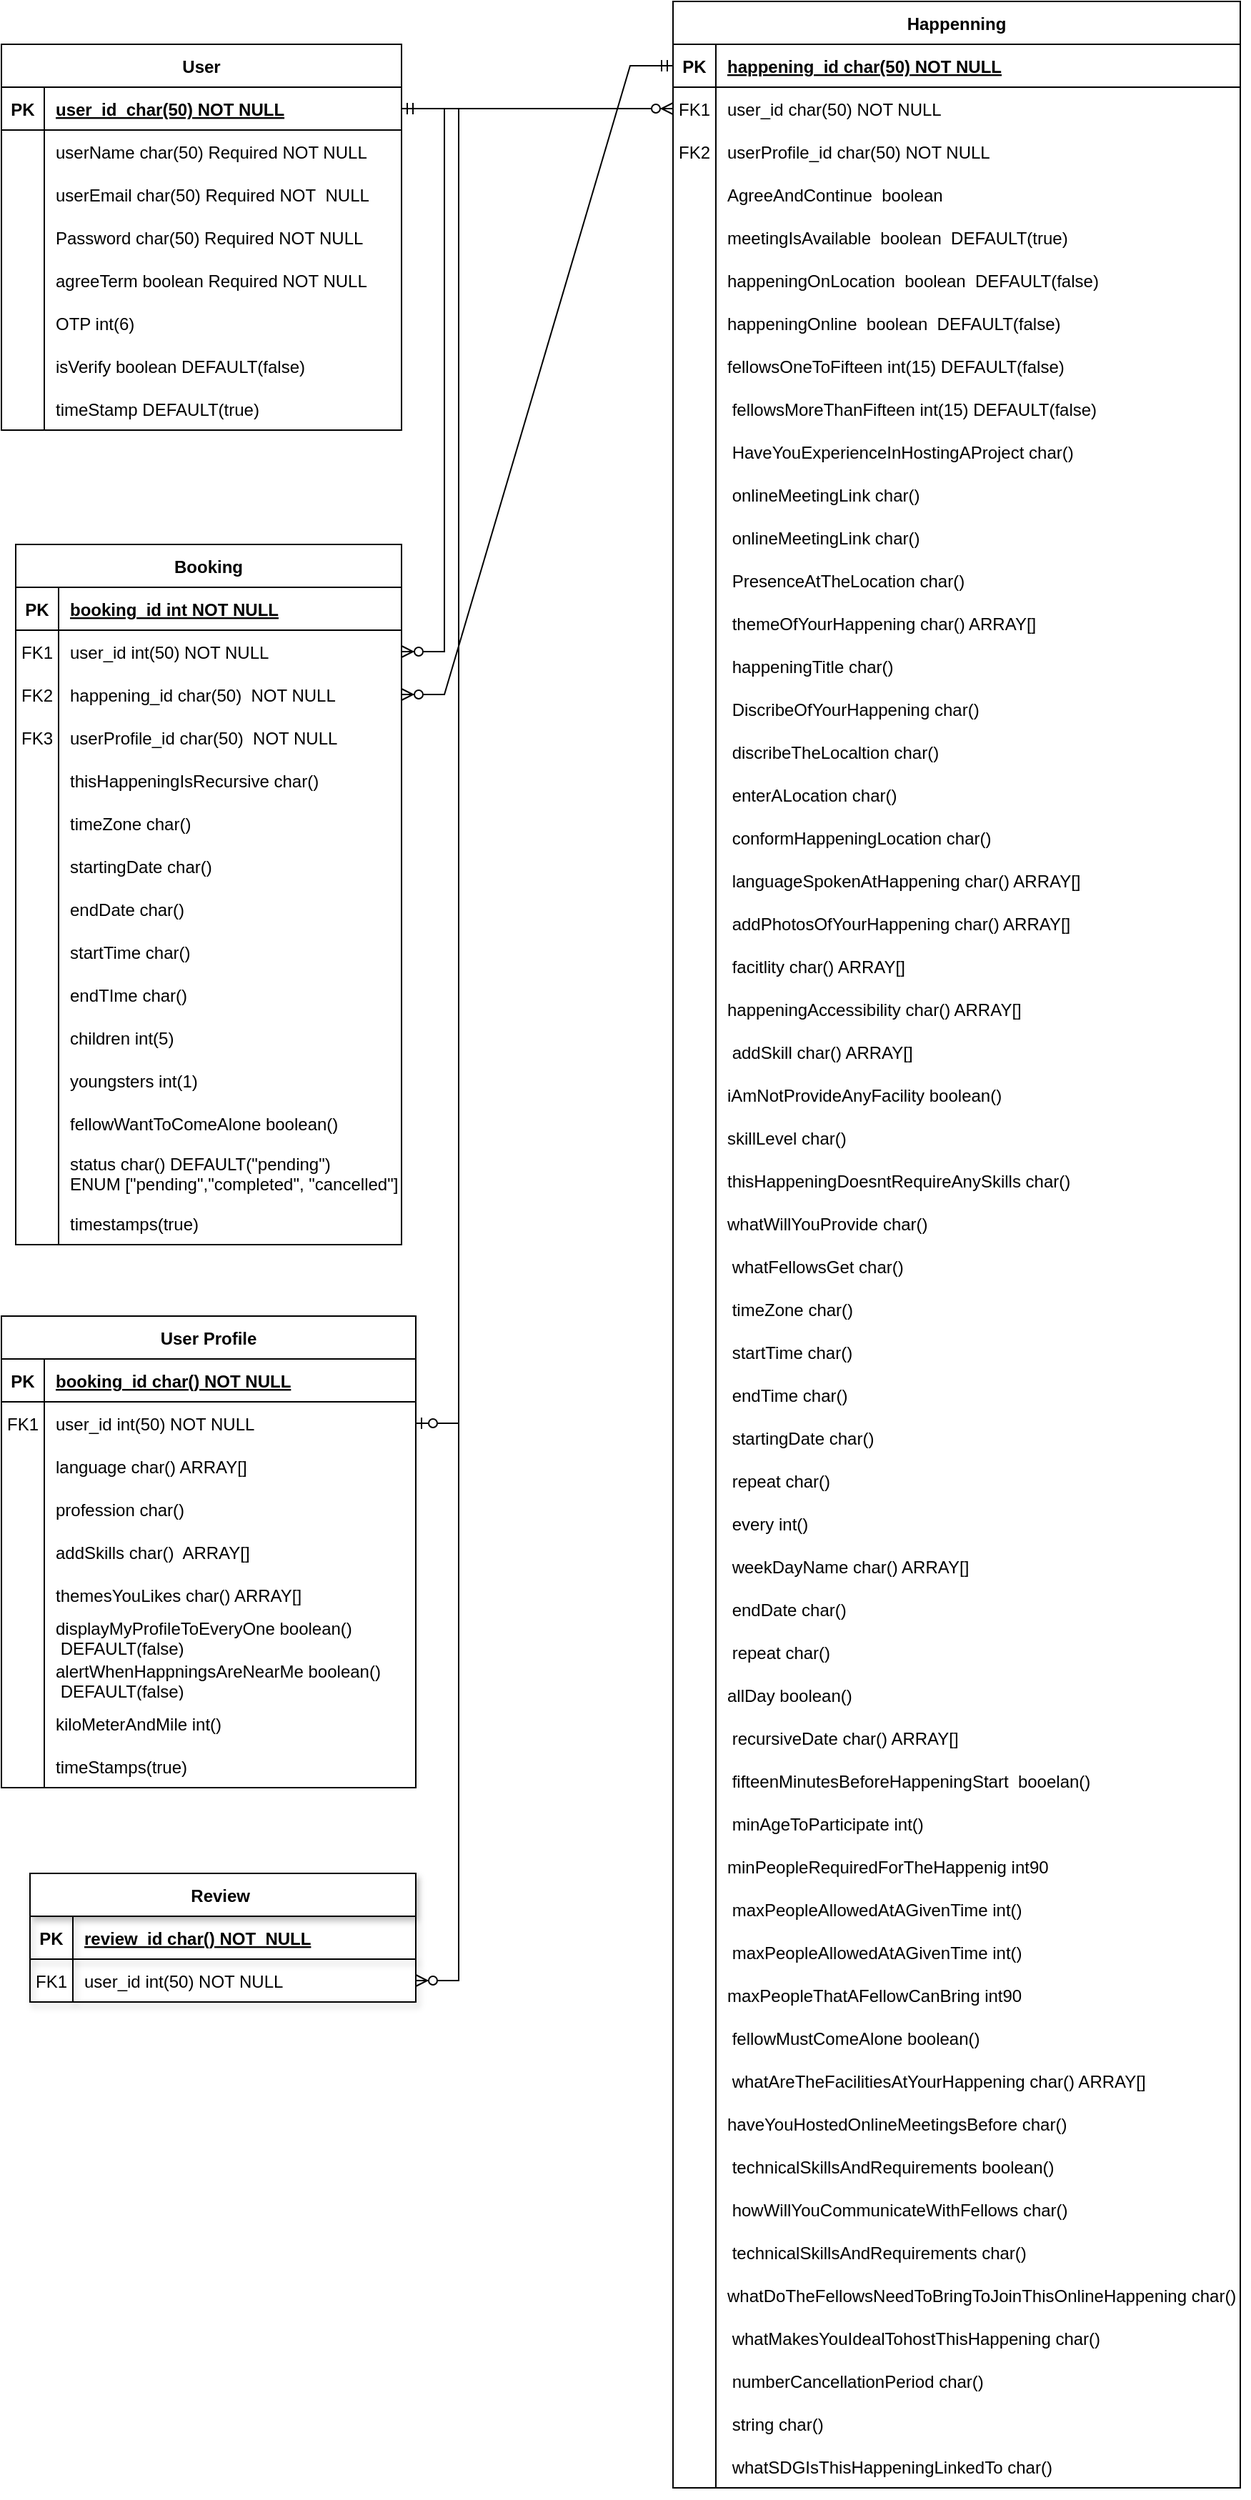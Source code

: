 <mxfile version="20.5.1" type="github">
  <diagram id="R2lEEEUBdFMjLlhIrx00" name="Page-1">
    <mxGraphModel dx="1038" dy="585" grid="1" gridSize="10" guides="1" tooltips="1" connect="1" arrows="1" fold="1" page="1" pageScale="1" pageWidth="850" pageHeight="1100" math="0" shadow="0" extFonts="Permanent Marker^https://fonts.googleapis.com/css?family=Permanent+Marker">
      <root>
        <mxCell id="0" />
        <mxCell id="1" parent="0" />
        <mxCell id="C-vyLk0tnHw3VtMMgP7b-2" value="Happenning" style="shape=table;startSize=30;container=1;collapsible=1;childLayout=tableLayout;fixedRows=1;rowLines=0;fontStyle=1;align=center;resizeLast=1;" parent="1" vertex="1">
          <mxGeometry x="480" width="397" height="1740" as="geometry" />
        </mxCell>
        <mxCell id="C-vyLk0tnHw3VtMMgP7b-3" value="" style="shape=partialRectangle;collapsible=0;dropTarget=0;pointerEvents=0;fillColor=none;points=[[0,0.5],[1,0.5]];portConstraint=eastwest;top=0;left=0;right=0;bottom=1;" parent="C-vyLk0tnHw3VtMMgP7b-2" vertex="1">
          <mxGeometry y="30" width="397" height="30" as="geometry" />
        </mxCell>
        <mxCell id="C-vyLk0tnHw3VtMMgP7b-4" value="PK" style="shape=partialRectangle;overflow=hidden;connectable=0;fillColor=none;top=0;left=0;bottom=0;right=0;fontStyle=1;" parent="C-vyLk0tnHw3VtMMgP7b-3" vertex="1">
          <mxGeometry width="30" height="30" as="geometry">
            <mxRectangle width="30" height="30" as="alternateBounds" />
          </mxGeometry>
        </mxCell>
        <mxCell id="C-vyLk0tnHw3VtMMgP7b-5" value="happening_id char(50) NOT NULL " style="shape=partialRectangle;overflow=hidden;connectable=0;fillColor=none;top=0;left=0;bottom=0;right=0;align=left;spacingLeft=6;fontStyle=5;" parent="C-vyLk0tnHw3VtMMgP7b-3" vertex="1">
          <mxGeometry x="30" width="367" height="30" as="geometry">
            <mxRectangle width="367" height="30" as="alternateBounds" />
          </mxGeometry>
        </mxCell>
        <mxCell id="C-vyLk0tnHw3VtMMgP7b-6" value="" style="shape=partialRectangle;collapsible=0;dropTarget=0;pointerEvents=0;fillColor=none;points=[[0,0.5],[1,0.5]];portConstraint=eastwest;top=0;left=0;right=0;bottom=0;" parent="C-vyLk0tnHw3VtMMgP7b-2" vertex="1">
          <mxGeometry y="60" width="397" height="30" as="geometry" />
        </mxCell>
        <mxCell id="C-vyLk0tnHw3VtMMgP7b-7" value="FK1" style="shape=partialRectangle;overflow=hidden;connectable=0;fillColor=none;top=0;left=0;bottom=0;right=0;" parent="C-vyLk0tnHw3VtMMgP7b-6" vertex="1">
          <mxGeometry width="30" height="30" as="geometry">
            <mxRectangle width="30" height="30" as="alternateBounds" />
          </mxGeometry>
        </mxCell>
        <mxCell id="C-vyLk0tnHw3VtMMgP7b-8" value="user_id char(50) NOT NULL" style="shape=partialRectangle;overflow=hidden;connectable=0;fillColor=none;top=0;left=0;bottom=0;right=0;align=left;spacingLeft=6;" parent="C-vyLk0tnHw3VtMMgP7b-6" vertex="1">
          <mxGeometry x="30" width="367" height="30" as="geometry">
            <mxRectangle width="367" height="30" as="alternateBounds" />
          </mxGeometry>
        </mxCell>
        <mxCell id="C-vyLk0tnHw3VtMMgP7b-9" value="" style="shape=partialRectangle;collapsible=0;dropTarget=0;pointerEvents=0;fillColor=none;points=[[0,0.5],[1,0.5]];portConstraint=eastwest;top=0;left=0;right=0;bottom=0;" parent="C-vyLk0tnHw3VtMMgP7b-2" vertex="1">
          <mxGeometry y="90" width="397" height="30" as="geometry" />
        </mxCell>
        <mxCell id="C-vyLk0tnHw3VtMMgP7b-10" value="FK2" style="shape=partialRectangle;overflow=hidden;connectable=0;fillColor=none;top=0;left=0;bottom=0;right=0;" parent="C-vyLk0tnHw3VtMMgP7b-9" vertex="1">
          <mxGeometry width="30" height="30" as="geometry">
            <mxRectangle width="30" height="30" as="alternateBounds" />
          </mxGeometry>
        </mxCell>
        <mxCell id="C-vyLk0tnHw3VtMMgP7b-11" value="userProfile_id char(50) NOT NULL" style="shape=partialRectangle;overflow=hidden;connectable=0;fillColor=none;top=0;left=0;bottom=0;right=0;align=left;spacingLeft=6;" parent="C-vyLk0tnHw3VtMMgP7b-9" vertex="1">
          <mxGeometry x="30" width="367" height="30" as="geometry">
            <mxRectangle width="367" height="30" as="alternateBounds" />
          </mxGeometry>
        </mxCell>
        <mxCell id="o23HzJY35iueG0aeGz6D-32" value="" style="shape=partialRectangle;collapsible=0;dropTarget=0;pointerEvents=0;fillColor=none;points=[[0,0.5],[1,0.5]];portConstraint=eastwest;top=0;left=0;right=0;bottom=0;" vertex="1" parent="C-vyLk0tnHw3VtMMgP7b-2">
          <mxGeometry y="120" width="397" height="30" as="geometry" />
        </mxCell>
        <mxCell id="o23HzJY35iueG0aeGz6D-33" value="" style="shape=partialRectangle;overflow=hidden;connectable=0;fillColor=none;top=0;left=0;bottom=0;right=0;" vertex="1" parent="o23HzJY35iueG0aeGz6D-32">
          <mxGeometry width="30" height="30" as="geometry">
            <mxRectangle width="30" height="30" as="alternateBounds" />
          </mxGeometry>
        </mxCell>
        <mxCell id="o23HzJY35iueG0aeGz6D-34" value="AgreeAndContinue  boolean  " style="shape=partialRectangle;overflow=hidden;connectable=0;fillColor=none;top=0;left=0;bottom=0;right=0;align=left;spacingLeft=6;" vertex="1" parent="o23HzJY35iueG0aeGz6D-32">
          <mxGeometry x="30" width="367" height="30" as="geometry">
            <mxRectangle width="367" height="30" as="alternateBounds" />
          </mxGeometry>
        </mxCell>
        <mxCell id="o23HzJY35iueG0aeGz6D-35" value="" style="shape=partialRectangle;collapsible=0;dropTarget=0;pointerEvents=0;fillColor=none;points=[[0,0.5],[1,0.5]];portConstraint=eastwest;top=0;left=0;right=0;bottom=0;" vertex="1" parent="C-vyLk0tnHw3VtMMgP7b-2">
          <mxGeometry y="150" width="397" height="30" as="geometry" />
        </mxCell>
        <mxCell id="o23HzJY35iueG0aeGz6D-36" value="" style="shape=partialRectangle;overflow=hidden;connectable=0;fillColor=none;top=0;left=0;bottom=0;right=0;" vertex="1" parent="o23HzJY35iueG0aeGz6D-35">
          <mxGeometry width="30" height="30" as="geometry">
            <mxRectangle width="30" height="30" as="alternateBounds" />
          </mxGeometry>
        </mxCell>
        <mxCell id="o23HzJY35iueG0aeGz6D-37" value="meetingIsAvailable  boolean  DEFAULT(true)" style="shape=partialRectangle;overflow=hidden;connectable=0;fillColor=none;top=0;left=0;bottom=0;right=0;align=left;spacingLeft=6;" vertex="1" parent="o23HzJY35iueG0aeGz6D-35">
          <mxGeometry x="30" width="367" height="30" as="geometry">
            <mxRectangle width="367" height="30" as="alternateBounds" />
          </mxGeometry>
        </mxCell>
        <mxCell id="o23HzJY35iueG0aeGz6D-38" value="" style="shape=partialRectangle;collapsible=0;dropTarget=0;pointerEvents=0;fillColor=none;points=[[0,0.5],[1,0.5]];portConstraint=eastwest;top=0;left=0;right=0;bottom=0;" vertex="1" parent="C-vyLk0tnHw3VtMMgP7b-2">
          <mxGeometry y="180" width="397" height="30" as="geometry" />
        </mxCell>
        <mxCell id="o23HzJY35iueG0aeGz6D-39" value="" style="shape=partialRectangle;overflow=hidden;connectable=0;fillColor=none;top=0;left=0;bottom=0;right=0;" vertex="1" parent="o23HzJY35iueG0aeGz6D-38">
          <mxGeometry width="30" height="30" as="geometry">
            <mxRectangle width="30" height="30" as="alternateBounds" />
          </mxGeometry>
        </mxCell>
        <mxCell id="o23HzJY35iueG0aeGz6D-40" value="happeningOnLocation  boolean  DEFAULT(false)" style="shape=partialRectangle;overflow=hidden;connectable=0;fillColor=none;top=0;left=0;bottom=0;right=0;align=left;spacingLeft=6;" vertex="1" parent="o23HzJY35iueG0aeGz6D-38">
          <mxGeometry x="30" width="367" height="30" as="geometry">
            <mxRectangle width="367" height="30" as="alternateBounds" />
          </mxGeometry>
        </mxCell>
        <mxCell id="o23HzJY35iueG0aeGz6D-41" value="" style="shape=partialRectangle;collapsible=0;dropTarget=0;pointerEvents=0;fillColor=none;points=[[0,0.5],[1,0.5]];portConstraint=eastwest;top=0;left=0;right=0;bottom=0;" vertex="1" parent="C-vyLk0tnHw3VtMMgP7b-2">
          <mxGeometry y="210" width="397" height="30" as="geometry" />
        </mxCell>
        <mxCell id="o23HzJY35iueG0aeGz6D-42" value="" style="shape=partialRectangle;overflow=hidden;connectable=0;fillColor=none;top=0;left=0;bottom=0;right=0;" vertex="1" parent="o23HzJY35iueG0aeGz6D-41">
          <mxGeometry width="30" height="30" as="geometry">
            <mxRectangle width="30" height="30" as="alternateBounds" />
          </mxGeometry>
        </mxCell>
        <mxCell id="o23HzJY35iueG0aeGz6D-43" value="happeningOnline  boolean  DEFAULT(false)" style="shape=partialRectangle;overflow=hidden;connectable=0;fillColor=none;top=0;left=0;bottom=0;right=0;align=left;spacingLeft=6;" vertex="1" parent="o23HzJY35iueG0aeGz6D-41">
          <mxGeometry x="30" width="367" height="30" as="geometry">
            <mxRectangle width="367" height="30" as="alternateBounds" />
          </mxGeometry>
        </mxCell>
        <mxCell id="o23HzJY35iueG0aeGz6D-44" value="" style="shape=partialRectangle;collapsible=0;dropTarget=0;pointerEvents=0;fillColor=none;points=[[0,0.5],[1,0.5]];portConstraint=eastwest;top=0;left=0;right=0;bottom=0;" vertex="1" parent="C-vyLk0tnHw3VtMMgP7b-2">
          <mxGeometry y="240" width="397" height="30" as="geometry" />
        </mxCell>
        <mxCell id="o23HzJY35iueG0aeGz6D-45" value="" style="shape=partialRectangle;overflow=hidden;connectable=0;fillColor=none;top=0;left=0;bottom=0;right=0;" vertex="1" parent="o23HzJY35iueG0aeGz6D-44">
          <mxGeometry width="30" height="30" as="geometry">
            <mxRectangle width="30" height="30" as="alternateBounds" />
          </mxGeometry>
        </mxCell>
        <mxCell id="o23HzJY35iueG0aeGz6D-46" value="fellowsOneToFifteen int(15) DEFAULT(false)" style="shape=partialRectangle;overflow=hidden;connectable=0;fillColor=none;top=0;left=0;bottom=0;right=0;align=left;spacingLeft=6;" vertex="1" parent="o23HzJY35iueG0aeGz6D-44">
          <mxGeometry x="30" width="367" height="30" as="geometry">
            <mxRectangle width="367" height="30" as="alternateBounds" />
          </mxGeometry>
        </mxCell>
        <mxCell id="o23HzJY35iueG0aeGz6D-47" value="" style="shape=partialRectangle;collapsible=0;dropTarget=0;pointerEvents=0;fillColor=none;points=[[0,0.5],[1,0.5]];portConstraint=eastwest;top=0;left=0;right=0;bottom=0;" vertex="1" parent="C-vyLk0tnHw3VtMMgP7b-2">
          <mxGeometry y="270" width="397" height="30" as="geometry" />
        </mxCell>
        <mxCell id="o23HzJY35iueG0aeGz6D-48" value="" style="shape=partialRectangle;overflow=hidden;connectable=0;fillColor=none;top=0;left=0;bottom=0;right=0;" vertex="1" parent="o23HzJY35iueG0aeGz6D-47">
          <mxGeometry width="30" height="30" as="geometry">
            <mxRectangle width="30" height="30" as="alternateBounds" />
          </mxGeometry>
        </mxCell>
        <mxCell id="o23HzJY35iueG0aeGz6D-49" value=" fellowsMoreThanFifteen int(15) DEFAULT(false)" style="shape=partialRectangle;overflow=hidden;connectable=0;fillColor=none;top=0;left=0;bottom=0;right=0;align=left;spacingLeft=6;" vertex="1" parent="o23HzJY35iueG0aeGz6D-47">
          <mxGeometry x="30" width="367" height="30" as="geometry">
            <mxRectangle width="367" height="30" as="alternateBounds" />
          </mxGeometry>
        </mxCell>
        <mxCell id="o23HzJY35iueG0aeGz6D-50" value="" style="shape=partialRectangle;collapsible=0;dropTarget=0;pointerEvents=0;fillColor=none;points=[[0,0.5],[1,0.5]];portConstraint=eastwest;top=0;left=0;right=0;bottom=0;" vertex="1" parent="C-vyLk0tnHw3VtMMgP7b-2">
          <mxGeometry y="300" width="397" height="30" as="geometry" />
        </mxCell>
        <mxCell id="o23HzJY35iueG0aeGz6D-51" value="" style="shape=partialRectangle;overflow=hidden;connectable=0;fillColor=none;top=0;left=0;bottom=0;right=0;" vertex="1" parent="o23HzJY35iueG0aeGz6D-50">
          <mxGeometry width="30" height="30" as="geometry">
            <mxRectangle width="30" height="30" as="alternateBounds" />
          </mxGeometry>
        </mxCell>
        <mxCell id="o23HzJY35iueG0aeGz6D-52" value=" HaveYouExperienceInHostingAProject char()" style="shape=partialRectangle;overflow=hidden;connectable=0;fillColor=none;top=0;left=0;bottom=0;right=0;align=left;spacingLeft=6;" vertex="1" parent="o23HzJY35iueG0aeGz6D-50">
          <mxGeometry x="30" width="367" height="30" as="geometry">
            <mxRectangle width="367" height="30" as="alternateBounds" />
          </mxGeometry>
        </mxCell>
        <mxCell id="o23HzJY35iueG0aeGz6D-53" value="" style="shape=partialRectangle;collapsible=0;dropTarget=0;pointerEvents=0;fillColor=none;points=[[0,0.5],[1,0.5]];portConstraint=eastwest;top=0;left=0;right=0;bottom=0;" vertex="1" parent="C-vyLk0tnHw3VtMMgP7b-2">
          <mxGeometry y="330" width="397" height="30" as="geometry" />
        </mxCell>
        <mxCell id="o23HzJY35iueG0aeGz6D-54" value="" style="shape=partialRectangle;overflow=hidden;connectable=0;fillColor=none;top=0;left=0;bottom=0;right=0;" vertex="1" parent="o23HzJY35iueG0aeGz6D-53">
          <mxGeometry width="30" height="30" as="geometry">
            <mxRectangle width="30" height="30" as="alternateBounds" />
          </mxGeometry>
        </mxCell>
        <mxCell id="o23HzJY35iueG0aeGz6D-55" value=" onlineMeetingLink char()" style="shape=partialRectangle;overflow=hidden;connectable=0;fillColor=none;top=0;left=0;bottom=0;right=0;align=left;spacingLeft=6;" vertex="1" parent="o23HzJY35iueG0aeGz6D-53">
          <mxGeometry x="30" width="367" height="30" as="geometry">
            <mxRectangle width="367" height="30" as="alternateBounds" />
          </mxGeometry>
        </mxCell>
        <mxCell id="o23HzJY35iueG0aeGz6D-56" value="" style="shape=partialRectangle;collapsible=0;dropTarget=0;pointerEvents=0;fillColor=none;points=[[0,0.5],[1,0.5]];portConstraint=eastwest;top=0;left=0;right=0;bottom=0;" vertex="1" parent="C-vyLk0tnHw3VtMMgP7b-2">
          <mxGeometry y="360" width="397" height="30" as="geometry" />
        </mxCell>
        <mxCell id="o23HzJY35iueG0aeGz6D-57" value="" style="shape=partialRectangle;overflow=hidden;connectable=0;fillColor=none;top=0;left=0;bottom=0;right=0;" vertex="1" parent="o23HzJY35iueG0aeGz6D-56">
          <mxGeometry width="30" height="30" as="geometry">
            <mxRectangle width="30" height="30" as="alternateBounds" />
          </mxGeometry>
        </mxCell>
        <mxCell id="o23HzJY35iueG0aeGz6D-58" value=" onlineMeetingLink char()" style="shape=partialRectangle;overflow=hidden;connectable=0;fillColor=none;top=0;left=0;bottom=0;right=0;align=left;spacingLeft=6;" vertex="1" parent="o23HzJY35iueG0aeGz6D-56">
          <mxGeometry x="30" width="367" height="30" as="geometry">
            <mxRectangle width="367" height="30" as="alternateBounds" />
          </mxGeometry>
        </mxCell>
        <mxCell id="o23HzJY35iueG0aeGz6D-59" value="" style="shape=partialRectangle;collapsible=0;dropTarget=0;pointerEvents=0;fillColor=none;points=[[0,0.5],[1,0.5]];portConstraint=eastwest;top=0;left=0;right=0;bottom=0;" vertex="1" parent="C-vyLk0tnHw3VtMMgP7b-2">
          <mxGeometry y="390" width="397" height="30" as="geometry" />
        </mxCell>
        <mxCell id="o23HzJY35iueG0aeGz6D-60" value="" style="shape=partialRectangle;overflow=hidden;connectable=0;fillColor=none;top=0;left=0;bottom=0;right=0;" vertex="1" parent="o23HzJY35iueG0aeGz6D-59">
          <mxGeometry width="30" height="30" as="geometry">
            <mxRectangle width="30" height="30" as="alternateBounds" />
          </mxGeometry>
        </mxCell>
        <mxCell id="o23HzJY35iueG0aeGz6D-61" value=" PresenceAtTheLocation char()" style="shape=partialRectangle;overflow=hidden;connectable=0;fillColor=none;top=0;left=0;bottom=0;right=0;align=left;spacingLeft=6;" vertex="1" parent="o23HzJY35iueG0aeGz6D-59">
          <mxGeometry x="30" width="367" height="30" as="geometry">
            <mxRectangle width="367" height="30" as="alternateBounds" />
          </mxGeometry>
        </mxCell>
        <mxCell id="o23HzJY35iueG0aeGz6D-62" value="" style="shape=partialRectangle;collapsible=0;dropTarget=0;pointerEvents=0;fillColor=none;points=[[0,0.5],[1,0.5]];portConstraint=eastwest;top=0;left=0;right=0;bottom=0;" vertex="1" parent="C-vyLk0tnHw3VtMMgP7b-2">
          <mxGeometry y="420" width="397" height="30" as="geometry" />
        </mxCell>
        <mxCell id="o23HzJY35iueG0aeGz6D-63" value="" style="shape=partialRectangle;overflow=hidden;connectable=0;fillColor=none;top=0;left=0;bottom=0;right=0;" vertex="1" parent="o23HzJY35iueG0aeGz6D-62">
          <mxGeometry width="30" height="30" as="geometry">
            <mxRectangle width="30" height="30" as="alternateBounds" />
          </mxGeometry>
        </mxCell>
        <mxCell id="o23HzJY35iueG0aeGz6D-64" value=" themeOfYourHappening char() ARRAY[] " style="shape=partialRectangle;overflow=hidden;connectable=0;fillColor=none;top=0;left=0;bottom=0;right=0;align=left;spacingLeft=6;" vertex="1" parent="o23HzJY35iueG0aeGz6D-62">
          <mxGeometry x="30" width="367" height="30" as="geometry">
            <mxRectangle width="367" height="30" as="alternateBounds" />
          </mxGeometry>
        </mxCell>
        <mxCell id="o23HzJY35iueG0aeGz6D-65" value="" style="shape=partialRectangle;collapsible=0;dropTarget=0;pointerEvents=0;fillColor=none;points=[[0,0.5],[1,0.5]];portConstraint=eastwest;top=0;left=0;right=0;bottom=0;" vertex="1" parent="C-vyLk0tnHw3VtMMgP7b-2">
          <mxGeometry y="450" width="397" height="30" as="geometry" />
        </mxCell>
        <mxCell id="o23HzJY35iueG0aeGz6D-66" value="" style="shape=partialRectangle;overflow=hidden;connectable=0;fillColor=none;top=0;left=0;bottom=0;right=0;" vertex="1" parent="o23HzJY35iueG0aeGz6D-65">
          <mxGeometry width="30" height="30" as="geometry">
            <mxRectangle width="30" height="30" as="alternateBounds" />
          </mxGeometry>
        </mxCell>
        <mxCell id="o23HzJY35iueG0aeGz6D-67" value=" happeningTitle char()" style="shape=partialRectangle;overflow=hidden;connectable=0;fillColor=none;top=0;left=0;bottom=0;right=0;align=left;spacingLeft=6;" vertex="1" parent="o23HzJY35iueG0aeGz6D-65">
          <mxGeometry x="30" width="367" height="30" as="geometry">
            <mxRectangle width="367" height="30" as="alternateBounds" />
          </mxGeometry>
        </mxCell>
        <mxCell id="o23HzJY35iueG0aeGz6D-68" value="" style="shape=partialRectangle;collapsible=0;dropTarget=0;pointerEvents=0;fillColor=none;points=[[0,0.5],[1,0.5]];portConstraint=eastwest;top=0;left=0;right=0;bottom=0;" vertex="1" parent="C-vyLk0tnHw3VtMMgP7b-2">
          <mxGeometry y="480" width="397" height="30" as="geometry" />
        </mxCell>
        <mxCell id="o23HzJY35iueG0aeGz6D-69" value="" style="shape=partialRectangle;overflow=hidden;connectable=0;fillColor=none;top=0;left=0;bottom=0;right=0;" vertex="1" parent="o23HzJY35iueG0aeGz6D-68">
          <mxGeometry width="30" height="30" as="geometry">
            <mxRectangle width="30" height="30" as="alternateBounds" />
          </mxGeometry>
        </mxCell>
        <mxCell id="o23HzJY35iueG0aeGz6D-70" value=" DiscribeOfYourHappening char()" style="shape=partialRectangle;overflow=hidden;connectable=0;fillColor=none;top=0;left=0;bottom=0;right=0;align=left;spacingLeft=6;" vertex="1" parent="o23HzJY35iueG0aeGz6D-68">
          <mxGeometry x="30" width="367" height="30" as="geometry">
            <mxRectangle width="367" height="30" as="alternateBounds" />
          </mxGeometry>
        </mxCell>
        <mxCell id="o23HzJY35iueG0aeGz6D-71" value="" style="shape=partialRectangle;collapsible=0;dropTarget=0;pointerEvents=0;fillColor=none;points=[[0,0.5],[1,0.5]];portConstraint=eastwest;top=0;left=0;right=0;bottom=0;" vertex="1" parent="C-vyLk0tnHw3VtMMgP7b-2">
          <mxGeometry y="510" width="397" height="30" as="geometry" />
        </mxCell>
        <mxCell id="o23HzJY35iueG0aeGz6D-72" value="" style="shape=partialRectangle;overflow=hidden;connectable=0;fillColor=none;top=0;left=0;bottom=0;right=0;" vertex="1" parent="o23HzJY35iueG0aeGz6D-71">
          <mxGeometry width="30" height="30" as="geometry">
            <mxRectangle width="30" height="30" as="alternateBounds" />
          </mxGeometry>
        </mxCell>
        <mxCell id="o23HzJY35iueG0aeGz6D-73" value=" discribeTheLocaltion char()" style="shape=partialRectangle;overflow=hidden;connectable=0;fillColor=none;top=0;left=0;bottom=0;right=0;align=left;spacingLeft=6;" vertex="1" parent="o23HzJY35iueG0aeGz6D-71">
          <mxGeometry x="30" width="367" height="30" as="geometry">
            <mxRectangle width="367" height="30" as="alternateBounds" />
          </mxGeometry>
        </mxCell>
        <mxCell id="o23HzJY35iueG0aeGz6D-74" value="" style="shape=partialRectangle;collapsible=0;dropTarget=0;pointerEvents=0;fillColor=none;points=[[0,0.5],[1,0.5]];portConstraint=eastwest;top=0;left=0;right=0;bottom=0;" vertex="1" parent="C-vyLk0tnHw3VtMMgP7b-2">
          <mxGeometry y="540" width="397" height="30" as="geometry" />
        </mxCell>
        <mxCell id="o23HzJY35iueG0aeGz6D-75" value="" style="shape=partialRectangle;overflow=hidden;connectable=0;fillColor=none;top=0;left=0;bottom=0;right=0;" vertex="1" parent="o23HzJY35iueG0aeGz6D-74">
          <mxGeometry width="30" height="30" as="geometry">
            <mxRectangle width="30" height="30" as="alternateBounds" />
          </mxGeometry>
        </mxCell>
        <mxCell id="o23HzJY35iueG0aeGz6D-76" value=" enterALocation char()" style="shape=partialRectangle;overflow=hidden;connectable=0;fillColor=none;top=0;left=0;bottom=0;right=0;align=left;spacingLeft=6;" vertex="1" parent="o23HzJY35iueG0aeGz6D-74">
          <mxGeometry x="30" width="367" height="30" as="geometry">
            <mxRectangle width="367" height="30" as="alternateBounds" />
          </mxGeometry>
        </mxCell>
        <mxCell id="o23HzJY35iueG0aeGz6D-77" value="" style="shape=partialRectangle;collapsible=0;dropTarget=0;pointerEvents=0;fillColor=none;points=[[0,0.5],[1,0.5]];portConstraint=eastwest;top=0;left=0;right=0;bottom=0;" vertex="1" parent="C-vyLk0tnHw3VtMMgP7b-2">
          <mxGeometry y="570" width="397" height="30" as="geometry" />
        </mxCell>
        <mxCell id="o23HzJY35iueG0aeGz6D-78" value="" style="shape=partialRectangle;overflow=hidden;connectable=0;fillColor=none;top=0;left=0;bottom=0;right=0;" vertex="1" parent="o23HzJY35iueG0aeGz6D-77">
          <mxGeometry width="30" height="30" as="geometry">
            <mxRectangle width="30" height="30" as="alternateBounds" />
          </mxGeometry>
        </mxCell>
        <mxCell id="o23HzJY35iueG0aeGz6D-79" value=" conformHappeningLocation char()" style="shape=partialRectangle;overflow=hidden;connectable=0;fillColor=none;top=0;left=0;bottom=0;right=0;align=left;spacingLeft=6;" vertex="1" parent="o23HzJY35iueG0aeGz6D-77">
          <mxGeometry x="30" width="367" height="30" as="geometry">
            <mxRectangle width="367" height="30" as="alternateBounds" />
          </mxGeometry>
        </mxCell>
        <mxCell id="o23HzJY35iueG0aeGz6D-80" value="" style="shape=partialRectangle;collapsible=0;dropTarget=0;pointerEvents=0;fillColor=none;points=[[0,0.5],[1,0.5]];portConstraint=eastwest;top=0;left=0;right=0;bottom=0;" vertex="1" parent="C-vyLk0tnHw3VtMMgP7b-2">
          <mxGeometry y="600" width="397" height="30" as="geometry" />
        </mxCell>
        <mxCell id="o23HzJY35iueG0aeGz6D-81" value="" style="shape=partialRectangle;overflow=hidden;connectable=0;fillColor=none;top=0;left=0;bottom=0;right=0;" vertex="1" parent="o23HzJY35iueG0aeGz6D-80">
          <mxGeometry width="30" height="30" as="geometry">
            <mxRectangle width="30" height="30" as="alternateBounds" />
          </mxGeometry>
        </mxCell>
        <mxCell id="o23HzJY35iueG0aeGz6D-82" value=" languageSpokenAtHappening char() ARRAY[]" style="shape=partialRectangle;overflow=hidden;connectable=0;fillColor=none;top=0;left=0;bottom=0;right=0;align=left;spacingLeft=6;" vertex="1" parent="o23HzJY35iueG0aeGz6D-80">
          <mxGeometry x="30" width="367" height="30" as="geometry">
            <mxRectangle width="367" height="30" as="alternateBounds" />
          </mxGeometry>
        </mxCell>
        <mxCell id="o23HzJY35iueG0aeGz6D-92" value="" style="shape=partialRectangle;collapsible=0;dropTarget=0;pointerEvents=0;fillColor=none;points=[[0,0.5],[1,0.5]];portConstraint=eastwest;top=0;left=0;right=0;bottom=0;" vertex="1" parent="C-vyLk0tnHw3VtMMgP7b-2">
          <mxGeometry y="630" width="397" height="30" as="geometry" />
        </mxCell>
        <mxCell id="o23HzJY35iueG0aeGz6D-93" value="" style="shape=partialRectangle;overflow=hidden;connectable=0;fillColor=none;top=0;left=0;bottom=0;right=0;" vertex="1" parent="o23HzJY35iueG0aeGz6D-92">
          <mxGeometry width="30" height="30" as="geometry">
            <mxRectangle width="30" height="30" as="alternateBounds" />
          </mxGeometry>
        </mxCell>
        <mxCell id="o23HzJY35iueG0aeGz6D-94" value=" addPhotosOfYourHappening char() ARRAY[]" style="shape=partialRectangle;overflow=hidden;connectable=0;fillColor=none;top=0;left=0;bottom=0;right=0;align=left;spacingLeft=6;" vertex="1" parent="o23HzJY35iueG0aeGz6D-92">
          <mxGeometry x="30" width="367" height="30" as="geometry">
            <mxRectangle width="367" height="30" as="alternateBounds" />
          </mxGeometry>
        </mxCell>
        <mxCell id="o23HzJY35iueG0aeGz6D-95" value="" style="shape=partialRectangle;collapsible=0;dropTarget=0;pointerEvents=0;fillColor=none;points=[[0,0.5],[1,0.5]];portConstraint=eastwest;top=0;left=0;right=0;bottom=0;" vertex="1" parent="C-vyLk0tnHw3VtMMgP7b-2">
          <mxGeometry y="660" width="397" height="30" as="geometry" />
        </mxCell>
        <mxCell id="o23HzJY35iueG0aeGz6D-96" value="" style="shape=partialRectangle;overflow=hidden;connectable=0;fillColor=none;top=0;left=0;bottom=0;right=0;" vertex="1" parent="o23HzJY35iueG0aeGz6D-95">
          <mxGeometry width="30" height="30" as="geometry">
            <mxRectangle width="30" height="30" as="alternateBounds" />
          </mxGeometry>
        </mxCell>
        <mxCell id="o23HzJY35iueG0aeGz6D-97" value=" facitlity char() ARRAY[]" style="shape=partialRectangle;overflow=hidden;connectable=0;fillColor=none;top=0;left=0;bottom=0;right=0;align=left;spacingLeft=6;" vertex="1" parent="o23HzJY35iueG0aeGz6D-95">
          <mxGeometry x="30" width="367" height="30" as="geometry">
            <mxRectangle width="367" height="30" as="alternateBounds" />
          </mxGeometry>
        </mxCell>
        <mxCell id="o23HzJY35iueG0aeGz6D-98" value="" style="shape=partialRectangle;collapsible=0;dropTarget=0;pointerEvents=0;fillColor=none;points=[[0,0.5],[1,0.5]];portConstraint=eastwest;top=0;left=0;right=0;bottom=0;" vertex="1" parent="C-vyLk0tnHw3VtMMgP7b-2">
          <mxGeometry y="690" width="397" height="30" as="geometry" />
        </mxCell>
        <mxCell id="o23HzJY35iueG0aeGz6D-99" value="" style="shape=partialRectangle;overflow=hidden;connectable=0;fillColor=none;top=0;left=0;bottom=0;right=0;" vertex="1" parent="o23HzJY35iueG0aeGz6D-98">
          <mxGeometry width="30" height="30" as="geometry">
            <mxRectangle width="30" height="30" as="alternateBounds" />
          </mxGeometry>
        </mxCell>
        <mxCell id="o23HzJY35iueG0aeGz6D-100" value="happeningAccessibility char() ARRAY[]" style="shape=partialRectangle;overflow=hidden;connectable=0;fillColor=none;top=0;left=0;bottom=0;right=0;align=left;spacingLeft=6;" vertex="1" parent="o23HzJY35iueG0aeGz6D-98">
          <mxGeometry x="30" width="367" height="30" as="geometry">
            <mxRectangle width="367" height="30" as="alternateBounds" />
          </mxGeometry>
        </mxCell>
        <mxCell id="o23HzJY35iueG0aeGz6D-101" value="" style="shape=partialRectangle;collapsible=0;dropTarget=0;pointerEvents=0;fillColor=none;points=[[0,0.5],[1,0.5]];portConstraint=eastwest;top=0;left=0;right=0;bottom=0;" vertex="1" parent="C-vyLk0tnHw3VtMMgP7b-2">
          <mxGeometry y="720" width="397" height="30" as="geometry" />
        </mxCell>
        <mxCell id="o23HzJY35iueG0aeGz6D-102" value="" style="shape=partialRectangle;overflow=hidden;connectable=0;fillColor=none;top=0;left=0;bottom=0;right=0;" vertex="1" parent="o23HzJY35iueG0aeGz6D-101">
          <mxGeometry width="30" height="30" as="geometry">
            <mxRectangle width="30" height="30" as="alternateBounds" />
          </mxGeometry>
        </mxCell>
        <mxCell id="o23HzJY35iueG0aeGz6D-103" value=" addSkill char() ARRAY[]" style="shape=partialRectangle;overflow=hidden;connectable=0;fillColor=none;top=0;left=0;bottom=0;right=0;align=left;spacingLeft=6;" vertex="1" parent="o23HzJY35iueG0aeGz6D-101">
          <mxGeometry x="30" width="367" height="30" as="geometry">
            <mxRectangle width="367" height="30" as="alternateBounds" />
          </mxGeometry>
        </mxCell>
        <mxCell id="o23HzJY35iueG0aeGz6D-104" value="" style="shape=partialRectangle;collapsible=0;dropTarget=0;pointerEvents=0;fillColor=none;points=[[0,0.5],[1,0.5]];portConstraint=eastwest;top=0;left=0;right=0;bottom=0;" vertex="1" parent="C-vyLk0tnHw3VtMMgP7b-2">
          <mxGeometry y="750" width="397" height="30" as="geometry" />
        </mxCell>
        <mxCell id="o23HzJY35iueG0aeGz6D-105" value="" style="shape=partialRectangle;overflow=hidden;connectable=0;fillColor=none;top=0;left=0;bottom=0;right=0;" vertex="1" parent="o23HzJY35iueG0aeGz6D-104">
          <mxGeometry width="30" height="30" as="geometry">
            <mxRectangle width="30" height="30" as="alternateBounds" />
          </mxGeometry>
        </mxCell>
        <mxCell id="o23HzJY35iueG0aeGz6D-106" value="iAmNotProvideAnyFacility boolean() " style="shape=partialRectangle;overflow=hidden;connectable=0;fillColor=none;top=0;left=0;bottom=0;right=0;align=left;spacingLeft=6;" vertex="1" parent="o23HzJY35iueG0aeGz6D-104">
          <mxGeometry x="30" width="367" height="30" as="geometry">
            <mxRectangle width="367" height="30" as="alternateBounds" />
          </mxGeometry>
        </mxCell>
        <mxCell id="o23HzJY35iueG0aeGz6D-107" value="" style="shape=partialRectangle;collapsible=0;dropTarget=0;pointerEvents=0;fillColor=none;points=[[0,0.5],[1,0.5]];portConstraint=eastwest;top=0;left=0;right=0;bottom=0;" vertex="1" parent="C-vyLk0tnHw3VtMMgP7b-2">
          <mxGeometry y="780" width="397" height="30" as="geometry" />
        </mxCell>
        <mxCell id="o23HzJY35iueG0aeGz6D-108" value="" style="shape=partialRectangle;overflow=hidden;connectable=0;fillColor=none;top=0;left=0;bottom=0;right=0;" vertex="1" parent="o23HzJY35iueG0aeGz6D-107">
          <mxGeometry width="30" height="30" as="geometry">
            <mxRectangle width="30" height="30" as="alternateBounds" />
          </mxGeometry>
        </mxCell>
        <mxCell id="o23HzJY35iueG0aeGz6D-109" value="skillLevel char()" style="shape=partialRectangle;overflow=hidden;connectable=0;fillColor=none;top=0;left=0;bottom=0;right=0;align=left;spacingLeft=6;" vertex="1" parent="o23HzJY35iueG0aeGz6D-107">
          <mxGeometry x="30" width="367" height="30" as="geometry">
            <mxRectangle width="367" height="30" as="alternateBounds" />
          </mxGeometry>
        </mxCell>
        <mxCell id="o23HzJY35iueG0aeGz6D-110" value="" style="shape=partialRectangle;collapsible=0;dropTarget=0;pointerEvents=0;fillColor=none;points=[[0,0.5],[1,0.5]];portConstraint=eastwest;top=0;left=0;right=0;bottom=0;" vertex="1" parent="C-vyLk0tnHw3VtMMgP7b-2">
          <mxGeometry y="810" width="397" height="30" as="geometry" />
        </mxCell>
        <mxCell id="o23HzJY35iueG0aeGz6D-111" value="" style="shape=partialRectangle;overflow=hidden;connectable=0;fillColor=none;top=0;left=0;bottom=0;right=0;" vertex="1" parent="o23HzJY35iueG0aeGz6D-110">
          <mxGeometry width="30" height="30" as="geometry">
            <mxRectangle width="30" height="30" as="alternateBounds" />
          </mxGeometry>
        </mxCell>
        <mxCell id="o23HzJY35iueG0aeGz6D-112" value="thisHappeningDoesntRequireAnySkills char()" style="shape=partialRectangle;overflow=hidden;connectable=0;fillColor=none;top=0;left=0;bottom=0;right=0;align=left;spacingLeft=6;" vertex="1" parent="o23HzJY35iueG0aeGz6D-110">
          <mxGeometry x="30" width="367" height="30" as="geometry">
            <mxRectangle width="367" height="30" as="alternateBounds" />
          </mxGeometry>
        </mxCell>
        <mxCell id="o23HzJY35iueG0aeGz6D-113" value="" style="shape=partialRectangle;collapsible=0;dropTarget=0;pointerEvents=0;fillColor=none;points=[[0,0.5],[1,0.5]];portConstraint=eastwest;top=0;left=0;right=0;bottom=0;" vertex="1" parent="C-vyLk0tnHw3VtMMgP7b-2">
          <mxGeometry y="840" width="397" height="30" as="geometry" />
        </mxCell>
        <mxCell id="o23HzJY35iueG0aeGz6D-114" value="" style="shape=partialRectangle;overflow=hidden;connectable=0;fillColor=none;top=0;left=0;bottom=0;right=0;" vertex="1" parent="o23HzJY35iueG0aeGz6D-113">
          <mxGeometry width="30" height="30" as="geometry">
            <mxRectangle width="30" height="30" as="alternateBounds" />
          </mxGeometry>
        </mxCell>
        <mxCell id="o23HzJY35iueG0aeGz6D-115" value="whatWillYouProvide char()" style="shape=partialRectangle;overflow=hidden;connectable=0;fillColor=none;top=0;left=0;bottom=0;right=0;align=left;spacingLeft=6;" vertex="1" parent="o23HzJY35iueG0aeGz6D-113">
          <mxGeometry x="30" width="367" height="30" as="geometry">
            <mxRectangle width="367" height="30" as="alternateBounds" />
          </mxGeometry>
        </mxCell>
        <mxCell id="o23HzJY35iueG0aeGz6D-116" value="" style="shape=partialRectangle;collapsible=0;dropTarget=0;pointerEvents=0;fillColor=none;points=[[0,0.5],[1,0.5]];portConstraint=eastwest;top=0;left=0;right=0;bottom=0;" vertex="1" parent="C-vyLk0tnHw3VtMMgP7b-2">
          <mxGeometry y="870" width="397" height="30" as="geometry" />
        </mxCell>
        <mxCell id="o23HzJY35iueG0aeGz6D-117" value="" style="shape=partialRectangle;overflow=hidden;connectable=0;fillColor=none;top=0;left=0;bottom=0;right=0;" vertex="1" parent="o23HzJY35iueG0aeGz6D-116">
          <mxGeometry width="30" height="30" as="geometry">
            <mxRectangle width="30" height="30" as="alternateBounds" />
          </mxGeometry>
        </mxCell>
        <mxCell id="o23HzJY35iueG0aeGz6D-118" value=" whatFellowsGet char()" style="shape=partialRectangle;overflow=hidden;connectable=0;fillColor=none;top=0;left=0;bottom=0;right=0;align=left;spacingLeft=6;" vertex="1" parent="o23HzJY35iueG0aeGz6D-116">
          <mxGeometry x="30" width="367" height="30" as="geometry">
            <mxRectangle width="367" height="30" as="alternateBounds" />
          </mxGeometry>
        </mxCell>
        <mxCell id="o23HzJY35iueG0aeGz6D-119" value="" style="shape=partialRectangle;collapsible=0;dropTarget=0;pointerEvents=0;fillColor=none;points=[[0,0.5],[1,0.5]];portConstraint=eastwest;top=0;left=0;right=0;bottom=0;" vertex="1" parent="C-vyLk0tnHw3VtMMgP7b-2">
          <mxGeometry y="900" width="397" height="30" as="geometry" />
        </mxCell>
        <mxCell id="o23HzJY35iueG0aeGz6D-120" value="" style="shape=partialRectangle;overflow=hidden;connectable=0;fillColor=none;top=0;left=0;bottom=0;right=0;" vertex="1" parent="o23HzJY35iueG0aeGz6D-119">
          <mxGeometry width="30" height="30" as="geometry">
            <mxRectangle width="30" height="30" as="alternateBounds" />
          </mxGeometry>
        </mxCell>
        <mxCell id="o23HzJY35iueG0aeGz6D-121" value=" timeZone char()" style="shape=partialRectangle;overflow=hidden;connectable=0;fillColor=none;top=0;left=0;bottom=0;right=0;align=left;spacingLeft=6;" vertex="1" parent="o23HzJY35iueG0aeGz6D-119">
          <mxGeometry x="30" width="367" height="30" as="geometry">
            <mxRectangle width="367" height="30" as="alternateBounds" />
          </mxGeometry>
        </mxCell>
        <mxCell id="o23HzJY35iueG0aeGz6D-122" value="" style="shape=partialRectangle;collapsible=0;dropTarget=0;pointerEvents=0;fillColor=none;points=[[0,0.5],[1,0.5]];portConstraint=eastwest;top=0;left=0;right=0;bottom=0;" vertex="1" parent="C-vyLk0tnHw3VtMMgP7b-2">
          <mxGeometry y="930" width="397" height="30" as="geometry" />
        </mxCell>
        <mxCell id="o23HzJY35iueG0aeGz6D-123" value="" style="shape=partialRectangle;overflow=hidden;connectable=0;fillColor=none;top=0;left=0;bottom=0;right=0;" vertex="1" parent="o23HzJY35iueG0aeGz6D-122">
          <mxGeometry width="30" height="30" as="geometry">
            <mxRectangle width="30" height="30" as="alternateBounds" />
          </mxGeometry>
        </mxCell>
        <mxCell id="o23HzJY35iueG0aeGz6D-124" value=" startTime char()" style="shape=partialRectangle;overflow=hidden;connectable=0;fillColor=none;top=0;left=0;bottom=0;right=0;align=left;spacingLeft=6;" vertex="1" parent="o23HzJY35iueG0aeGz6D-122">
          <mxGeometry x="30" width="367" height="30" as="geometry">
            <mxRectangle width="367" height="30" as="alternateBounds" />
          </mxGeometry>
        </mxCell>
        <mxCell id="o23HzJY35iueG0aeGz6D-125" value="" style="shape=partialRectangle;collapsible=0;dropTarget=0;pointerEvents=0;fillColor=none;points=[[0,0.5],[1,0.5]];portConstraint=eastwest;top=0;left=0;right=0;bottom=0;" vertex="1" parent="C-vyLk0tnHw3VtMMgP7b-2">
          <mxGeometry y="960" width="397" height="30" as="geometry" />
        </mxCell>
        <mxCell id="o23HzJY35iueG0aeGz6D-126" value="" style="shape=partialRectangle;overflow=hidden;connectable=0;fillColor=none;top=0;left=0;bottom=0;right=0;" vertex="1" parent="o23HzJY35iueG0aeGz6D-125">
          <mxGeometry width="30" height="30" as="geometry">
            <mxRectangle width="30" height="30" as="alternateBounds" />
          </mxGeometry>
        </mxCell>
        <mxCell id="o23HzJY35iueG0aeGz6D-127" value=" endTime char()" style="shape=partialRectangle;overflow=hidden;connectable=0;fillColor=none;top=0;left=0;bottom=0;right=0;align=left;spacingLeft=6;" vertex="1" parent="o23HzJY35iueG0aeGz6D-125">
          <mxGeometry x="30" width="367" height="30" as="geometry">
            <mxRectangle width="367" height="30" as="alternateBounds" />
          </mxGeometry>
        </mxCell>
        <mxCell id="o23HzJY35iueG0aeGz6D-128" value="" style="shape=partialRectangle;collapsible=0;dropTarget=0;pointerEvents=0;fillColor=none;points=[[0,0.5],[1,0.5]];portConstraint=eastwest;top=0;left=0;right=0;bottom=0;" vertex="1" parent="C-vyLk0tnHw3VtMMgP7b-2">
          <mxGeometry y="990" width="397" height="30" as="geometry" />
        </mxCell>
        <mxCell id="o23HzJY35iueG0aeGz6D-129" value="" style="shape=partialRectangle;overflow=hidden;connectable=0;fillColor=none;top=0;left=0;bottom=0;right=0;" vertex="1" parent="o23HzJY35iueG0aeGz6D-128">
          <mxGeometry width="30" height="30" as="geometry">
            <mxRectangle width="30" height="30" as="alternateBounds" />
          </mxGeometry>
        </mxCell>
        <mxCell id="o23HzJY35iueG0aeGz6D-130" value=" startingDate char()" style="shape=partialRectangle;overflow=hidden;connectable=0;fillColor=none;top=0;left=0;bottom=0;right=0;align=left;spacingLeft=6;shadow=1;" vertex="1" parent="o23HzJY35iueG0aeGz6D-128">
          <mxGeometry x="30" width="367" height="30" as="geometry">
            <mxRectangle width="367" height="30" as="alternateBounds" />
          </mxGeometry>
        </mxCell>
        <mxCell id="o23HzJY35iueG0aeGz6D-134" value="" style="shape=partialRectangle;collapsible=0;dropTarget=0;pointerEvents=0;fillColor=none;points=[[0,0.5],[1,0.5]];portConstraint=eastwest;top=0;left=0;right=0;bottom=0;" vertex="1" parent="C-vyLk0tnHw3VtMMgP7b-2">
          <mxGeometry y="1020" width="397" height="30" as="geometry" />
        </mxCell>
        <mxCell id="o23HzJY35iueG0aeGz6D-135" value="" style="shape=partialRectangle;overflow=hidden;connectable=0;fillColor=none;top=0;left=0;bottom=0;right=0;" vertex="1" parent="o23HzJY35iueG0aeGz6D-134">
          <mxGeometry width="30" height="30" as="geometry">
            <mxRectangle width="30" height="30" as="alternateBounds" />
          </mxGeometry>
        </mxCell>
        <mxCell id="o23HzJY35iueG0aeGz6D-136" value=" repeat char()" style="shape=partialRectangle;overflow=hidden;connectable=0;fillColor=none;top=0;left=0;bottom=0;right=0;align=left;spacingLeft=6;shadow=1;" vertex="1" parent="o23HzJY35iueG0aeGz6D-134">
          <mxGeometry x="30" width="367" height="30" as="geometry">
            <mxRectangle width="367" height="30" as="alternateBounds" />
          </mxGeometry>
        </mxCell>
        <mxCell id="o23HzJY35iueG0aeGz6D-137" value="" style="shape=partialRectangle;collapsible=0;dropTarget=0;pointerEvents=0;fillColor=none;points=[[0,0.5],[1,0.5]];portConstraint=eastwest;top=0;left=0;right=0;bottom=0;" vertex="1" parent="C-vyLk0tnHw3VtMMgP7b-2">
          <mxGeometry y="1050" width="397" height="30" as="geometry" />
        </mxCell>
        <mxCell id="o23HzJY35iueG0aeGz6D-138" value="" style="shape=partialRectangle;overflow=hidden;connectable=0;fillColor=none;top=0;left=0;bottom=0;right=0;" vertex="1" parent="o23HzJY35iueG0aeGz6D-137">
          <mxGeometry width="30" height="30" as="geometry">
            <mxRectangle width="30" height="30" as="alternateBounds" />
          </mxGeometry>
        </mxCell>
        <mxCell id="o23HzJY35iueG0aeGz6D-139" value=" every int()" style="shape=partialRectangle;overflow=hidden;connectable=0;fillColor=none;top=0;left=0;bottom=0;right=0;align=left;spacingLeft=6;shadow=1;" vertex="1" parent="o23HzJY35iueG0aeGz6D-137">
          <mxGeometry x="30" width="367" height="30" as="geometry">
            <mxRectangle width="367" height="30" as="alternateBounds" />
          </mxGeometry>
        </mxCell>
        <mxCell id="o23HzJY35iueG0aeGz6D-140" value="" style="shape=partialRectangle;collapsible=0;dropTarget=0;pointerEvents=0;fillColor=none;points=[[0,0.5],[1,0.5]];portConstraint=eastwest;top=0;left=0;right=0;bottom=0;" vertex="1" parent="C-vyLk0tnHw3VtMMgP7b-2">
          <mxGeometry y="1080" width="397" height="30" as="geometry" />
        </mxCell>
        <mxCell id="o23HzJY35iueG0aeGz6D-141" value="" style="shape=partialRectangle;overflow=hidden;connectable=0;fillColor=none;top=0;left=0;bottom=0;right=0;" vertex="1" parent="o23HzJY35iueG0aeGz6D-140">
          <mxGeometry width="30" height="30" as="geometry">
            <mxRectangle width="30" height="30" as="alternateBounds" />
          </mxGeometry>
        </mxCell>
        <mxCell id="o23HzJY35iueG0aeGz6D-142" value=" weekDayName char() ARRAY[]" style="shape=partialRectangle;overflow=hidden;connectable=0;fillColor=none;top=0;left=0;bottom=0;right=0;align=left;spacingLeft=6;shadow=1;" vertex="1" parent="o23HzJY35iueG0aeGz6D-140">
          <mxGeometry x="30" width="367" height="30" as="geometry">
            <mxRectangle width="367" height="30" as="alternateBounds" />
          </mxGeometry>
        </mxCell>
        <mxCell id="o23HzJY35iueG0aeGz6D-143" value="" style="shape=partialRectangle;collapsible=0;dropTarget=0;pointerEvents=0;fillColor=none;points=[[0,0.5],[1,0.5]];portConstraint=eastwest;top=0;left=0;right=0;bottom=0;" vertex="1" parent="C-vyLk0tnHw3VtMMgP7b-2">
          <mxGeometry y="1110" width="397" height="30" as="geometry" />
        </mxCell>
        <mxCell id="o23HzJY35iueG0aeGz6D-144" value="" style="shape=partialRectangle;overflow=hidden;connectable=0;fillColor=none;top=0;left=0;bottom=0;right=0;" vertex="1" parent="o23HzJY35iueG0aeGz6D-143">
          <mxGeometry width="30" height="30" as="geometry">
            <mxRectangle width="30" height="30" as="alternateBounds" />
          </mxGeometry>
        </mxCell>
        <mxCell id="o23HzJY35iueG0aeGz6D-145" value=" endDate char()" style="shape=partialRectangle;overflow=hidden;connectable=0;fillColor=none;top=0;left=0;bottom=0;right=0;align=left;spacingLeft=6;shadow=1;" vertex="1" parent="o23HzJY35iueG0aeGz6D-143">
          <mxGeometry x="30" width="367" height="30" as="geometry">
            <mxRectangle width="367" height="30" as="alternateBounds" />
          </mxGeometry>
        </mxCell>
        <mxCell id="o23HzJY35iueG0aeGz6D-146" value="" style="shape=partialRectangle;collapsible=0;dropTarget=0;pointerEvents=0;fillColor=none;points=[[0,0.5],[1,0.5]];portConstraint=eastwest;top=0;left=0;right=0;bottom=0;" vertex="1" parent="C-vyLk0tnHw3VtMMgP7b-2">
          <mxGeometry y="1140" width="397" height="30" as="geometry" />
        </mxCell>
        <mxCell id="o23HzJY35iueG0aeGz6D-147" value="" style="shape=partialRectangle;overflow=hidden;connectable=0;fillColor=none;top=0;left=0;bottom=0;right=0;" vertex="1" parent="o23HzJY35iueG0aeGz6D-146">
          <mxGeometry width="30" height="30" as="geometry">
            <mxRectangle width="30" height="30" as="alternateBounds" />
          </mxGeometry>
        </mxCell>
        <mxCell id="o23HzJY35iueG0aeGz6D-148" value=" repeat char()" style="shape=partialRectangle;overflow=hidden;connectable=0;fillColor=none;top=0;left=0;bottom=0;right=0;align=left;spacingLeft=6;shadow=1;" vertex="1" parent="o23HzJY35iueG0aeGz6D-146">
          <mxGeometry x="30" width="367" height="30" as="geometry">
            <mxRectangle width="367" height="30" as="alternateBounds" />
          </mxGeometry>
        </mxCell>
        <mxCell id="o23HzJY35iueG0aeGz6D-149" value="" style="shape=partialRectangle;collapsible=0;dropTarget=0;pointerEvents=0;fillColor=none;points=[[0,0.5],[1,0.5]];portConstraint=eastwest;top=0;left=0;right=0;bottom=0;" vertex="1" parent="C-vyLk0tnHw3VtMMgP7b-2">
          <mxGeometry y="1170" width="397" height="30" as="geometry" />
        </mxCell>
        <mxCell id="o23HzJY35iueG0aeGz6D-150" value="" style="shape=partialRectangle;overflow=hidden;connectable=0;fillColor=none;top=0;left=0;bottom=0;right=0;" vertex="1" parent="o23HzJY35iueG0aeGz6D-149">
          <mxGeometry width="30" height="30" as="geometry">
            <mxRectangle width="30" height="30" as="alternateBounds" />
          </mxGeometry>
        </mxCell>
        <mxCell id="o23HzJY35iueG0aeGz6D-151" value="allDay boolean()" style="shape=partialRectangle;overflow=hidden;connectable=0;fillColor=none;top=0;left=0;bottom=0;right=0;align=left;spacingLeft=6;shadow=1;" vertex="1" parent="o23HzJY35iueG0aeGz6D-149">
          <mxGeometry x="30" width="367" height="30" as="geometry">
            <mxRectangle width="367" height="30" as="alternateBounds" />
          </mxGeometry>
        </mxCell>
        <mxCell id="o23HzJY35iueG0aeGz6D-152" value="" style="shape=partialRectangle;collapsible=0;dropTarget=0;pointerEvents=0;fillColor=none;points=[[0,0.5],[1,0.5]];portConstraint=eastwest;top=0;left=0;right=0;bottom=0;" vertex="1" parent="C-vyLk0tnHw3VtMMgP7b-2">
          <mxGeometry y="1200" width="397" height="30" as="geometry" />
        </mxCell>
        <mxCell id="o23HzJY35iueG0aeGz6D-153" value="" style="shape=partialRectangle;overflow=hidden;connectable=0;fillColor=none;top=0;left=0;bottom=0;right=0;" vertex="1" parent="o23HzJY35iueG0aeGz6D-152">
          <mxGeometry width="30" height="30" as="geometry">
            <mxRectangle width="30" height="30" as="alternateBounds" />
          </mxGeometry>
        </mxCell>
        <mxCell id="o23HzJY35iueG0aeGz6D-154" value=" recursiveDate char() ARRAY[]" style="shape=partialRectangle;overflow=hidden;connectable=0;fillColor=none;top=0;left=0;bottom=0;right=0;align=left;spacingLeft=6;shadow=1;" vertex="1" parent="o23HzJY35iueG0aeGz6D-152">
          <mxGeometry x="30" width="367" height="30" as="geometry">
            <mxRectangle width="367" height="30" as="alternateBounds" />
          </mxGeometry>
        </mxCell>
        <mxCell id="o23HzJY35iueG0aeGz6D-155" value="" style="shape=partialRectangle;collapsible=0;dropTarget=0;pointerEvents=0;fillColor=none;points=[[0,0.5],[1,0.5]];portConstraint=eastwest;top=0;left=0;right=0;bottom=0;" vertex="1" parent="C-vyLk0tnHw3VtMMgP7b-2">
          <mxGeometry y="1230" width="397" height="30" as="geometry" />
        </mxCell>
        <mxCell id="o23HzJY35iueG0aeGz6D-156" value="" style="shape=partialRectangle;overflow=hidden;connectable=0;fillColor=none;top=0;left=0;bottom=0;right=0;" vertex="1" parent="o23HzJY35iueG0aeGz6D-155">
          <mxGeometry width="30" height="30" as="geometry">
            <mxRectangle width="30" height="30" as="alternateBounds" />
          </mxGeometry>
        </mxCell>
        <mxCell id="o23HzJY35iueG0aeGz6D-157" value=" fifteenMinutesBeforeHappeningStart  booelan()" style="shape=partialRectangle;overflow=hidden;connectable=0;fillColor=none;top=0;left=0;bottom=0;right=0;align=left;spacingLeft=6;shadow=1;" vertex="1" parent="o23HzJY35iueG0aeGz6D-155">
          <mxGeometry x="30" width="367" height="30" as="geometry">
            <mxRectangle width="367" height="30" as="alternateBounds" />
          </mxGeometry>
        </mxCell>
        <mxCell id="o23HzJY35iueG0aeGz6D-158" value="" style="shape=partialRectangle;collapsible=0;dropTarget=0;pointerEvents=0;fillColor=none;points=[[0,0.5],[1,0.5]];portConstraint=eastwest;top=0;left=0;right=0;bottom=0;" vertex="1" parent="C-vyLk0tnHw3VtMMgP7b-2">
          <mxGeometry y="1260" width="397" height="30" as="geometry" />
        </mxCell>
        <mxCell id="o23HzJY35iueG0aeGz6D-159" value="" style="shape=partialRectangle;overflow=hidden;connectable=0;fillColor=none;top=0;left=0;bottom=0;right=0;" vertex="1" parent="o23HzJY35iueG0aeGz6D-158">
          <mxGeometry width="30" height="30" as="geometry">
            <mxRectangle width="30" height="30" as="alternateBounds" />
          </mxGeometry>
        </mxCell>
        <mxCell id="o23HzJY35iueG0aeGz6D-160" value=" minAgeToParticipate int()" style="shape=partialRectangle;overflow=hidden;connectable=0;fillColor=none;top=0;left=0;bottom=0;right=0;align=left;spacingLeft=6;shadow=1;" vertex="1" parent="o23HzJY35iueG0aeGz6D-158">
          <mxGeometry x="30" width="367" height="30" as="geometry">
            <mxRectangle width="367" height="30" as="alternateBounds" />
          </mxGeometry>
        </mxCell>
        <mxCell id="o23HzJY35iueG0aeGz6D-161" value="" style="shape=partialRectangle;collapsible=0;dropTarget=0;pointerEvents=0;fillColor=none;points=[[0,0.5],[1,0.5]];portConstraint=eastwest;top=0;left=0;right=0;bottom=0;" vertex="1" parent="C-vyLk0tnHw3VtMMgP7b-2">
          <mxGeometry y="1290" width="397" height="30" as="geometry" />
        </mxCell>
        <mxCell id="o23HzJY35iueG0aeGz6D-162" value="" style="shape=partialRectangle;overflow=hidden;connectable=0;fillColor=none;top=0;left=0;bottom=0;right=0;" vertex="1" parent="o23HzJY35iueG0aeGz6D-161">
          <mxGeometry width="30" height="30" as="geometry">
            <mxRectangle width="30" height="30" as="alternateBounds" />
          </mxGeometry>
        </mxCell>
        <mxCell id="o23HzJY35iueG0aeGz6D-163" value="minPeopleRequiredForTheHappenig int90" style="shape=partialRectangle;overflow=hidden;connectable=0;fillColor=none;top=0;left=0;bottom=0;right=0;align=left;spacingLeft=6;shadow=1;" vertex="1" parent="o23HzJY35iueG0aeGz6D-161">
          <mxGeometry x="30" width="367" height="30" as="geometry">
            <mxRectangle width="367" height="30" as="alternateBounds" />
          </mxGeometry>
        </mxCell>
        <mxCell id="o23HzJY35iueG0aeGz6D-164" value="" style="shape=partialRectangle;collapsible=0;dropTarget=0;pointerEvents=0;fillColor=none;points=[[0,0.5],[1,0.5]];portConstraint=eastwest;top=0;left=0;right=0;bottom=0;" vertex="1" parent="C-vyLk0tnHw3VtMMgP7b-2">
          <mxGeometry y="1320" width="397" height="30" as="geometry" />
        </mxCell>
        <mxCell id="o23HzJY35iueG0aeGz6D-165" value="" style="shape=partialRectangle;overflow=hidden;connectable=0;fillColor=none;top=0;left=0;bottom=0;right=0;" vertex="1" parent="o23HzJY35iueG0aeGz6D-164">
          <mxGeometry width="30" height="30" as="geometry">
            <mxRectangle width="30" height="30" as="alternateBounds" />
          </mxGeometry>
        </mxCell>
        <mxCell id="o23HzJY35iueG0aeGz6D-166" value=" maxPeopleAllowedAtAGivenTime int()" style="shape=partialRectangle;overflow=hidden;connectable=0;fillColor=none;top=0;left=0;bottom=0;right=0;align=left;spacingLeft=6;shadow=1;" vertex="1" parent="o23HzJY35iueG0aeGz6D-164">
          <mxGeometry x="30" width="367" height="30" as="geometry">
            <mxRectangle width="367" height="30" as="alternateBounds" />
          </mxGeometry>
        </mxCell>
        <mxCell id="o23HzJY35iueG0aeGz6D-167" value="" style="shape=partialRectangle;collapsible=0;dropTarget=0;pointerEvents=0;fillColor=none;points=[[0,0.5],[1,0.5]];portConstraint=eastwest;top=0;left=0;right=0;bottom=0;" vertex="1" parent="C-vyLk0tnHw3VtMMgP7b-2">
          <mxGeometry y="1350" width="397" height="30" as="geometry" />
        </mxCell>
        <mxCell id="o23HzJY35iueG0aeGz6D-168" value="" style="shape=partialRectangle;overflow=hidden;connectable=0;fillColor=none;top=0;left=0;bottom=0;right=0;" vertex="1" parent="o23HzJY35iueG0aeGz6D-167">
          <mxGeometry width="30" height="30" as="geometry">
            <mxRectangle width="30" height="30" as="alternateBounds" />
          </mxGeometry>
        </mxCell>
        <mxCell id="o23HzJY35iueG0aeGz6D-169" value=" maxPeopleAllowedAtAGivenTime int()" style="shape=partialRectangle;overflow=hidden;connectable=0;fillColor=none;top=0;left=0;bottom=0;right=0;align=left;spacingLeft=6;shadow=1;" vertex="1" parent="o23HzJY35iueG0aeGz6D-167">
          <mxGeometry x="30" width="367" height="30" as="geometry">
            <mxRectangle width="367" height="30" as="alternateBounds" />
          </mxGeometry>
        </mxCell>
        <mxCell id="o23HzJY35iueG0aeGz6D-170" value="" style="shape=partialRectangle;collapsible=0;dropTarget=0;pointerEvents=0;fillColor=none;points=[[0,0.5],[1,0.5]];portConstraint=eastwest;top=0;left=0;right=0;bottom=0;" vertex="1" parent="C-vyLk0tnHw3VtMMgP7b-2">
          <mxGeometry y="1380" width="397" height="30" as="geometry" />
        </mxCell>
        <mxCell id="o23HzJY35iueG0aeGz6D-171" value="" style="shape=partialRectangle;overflow=hidden;connectable=0;fillColor=none;top=0;left=0;bottom=0;right=0;" vertex="1" parent="o23HzJY35iueG0aeGz6D-170">
          <mxGeometry width="30" height="30" as="geometry">
            <mxRectangle width="30" height="30" as="alternateBounds" />
          </mxGeometry>
        </mxCell>
        <mxCell id="o23HzJY35iueG0aeGz6D-172" value="maxPeopleThatAFellowCanBring int90" style="shape=partialRectangle;overflow=hidden;connectable=0;fillColor=none;top=0;left=0;bottom=0;right=0;align=left;spacingLeft=6;shadow=1;" vertex="1" parent="o23HzJY35iueG0aeGz6D-170">
          <mxGeometry x="30" width="367" height="30" as="geometry">
            <mxRectangle width="367" height="30" as="alternateBounds" />
          </mxGeometry>
        </mxCell>
        <mxCell id="o23HzJY35iueG0aeGz6D-173" value="" style="shape=partialRectangle;collapsible=0;dropTarget=0;pointerEvents=0;fillColor=none;points=[[0,0.5],[1,0.5]];portConstraint=eastwest;top=0;left=0;right=0;bottom=0;" vertex="1" parent="C-vyLk0tnHw3VtMMgP7b-2">
          <mxGeometry y="1410" width="397" height="30" as="geometry" />
        </mxCell>
        <mxCell id="o23HzJY35iueG0aeGz6D-174" value="" style="shape=partialRectangle;overflow=hidden;connectable=0;fillColor=none;top=0;left=0;bottom=0;right=0;" vertex="1" parent="o23HzJY35iueG0aeGz6D-173">
          <mxGeometry width="30" height="30" as="geometry">
            <mxRectangle width="30" height="30" as="alternateBounds" />
          </mxGeometry>
        </mxCell>
        <mxCell id="o23HzJY35iueG0aeGz6D-175" value=" fellowMustComeAlone boolean()" style="shape=partialRectangle;overflow=hidden;connectable=0;fillColor=none;top=0;left=0;bottom=0;right=0;align=left;spacingLeft=6;shadow=1;" vertex="1" parent="o23HzJY35iueG0aeGz6D-173">
          <mxGeometry x="30" width="367" height="30" as="geometry">
            <mxRectangle width="367" height="30" as="alternateBounds" />
          </mxGeometry>
        </mxCell>
        <mxCell id="o23HzJY35iueG0aeGz6D-176" value="" style="shape=partialRectangle;collapsible=0;dropTarget=0;pointerEvents=0;fillColor=none;points=[[0,0.5],[1,0.5]];portConstraint=eastwest;top=0;left=0;right=0;bottom=0;" vertex="1" parent="C-vyLk0tnHw3VtMMgP7b-2">
          <mxGeometry y="1440" width="397" height="30" as="geometry" />
        </mxCell>
        <mxCell id="o23HzJY35iueG0aeGz6D-177" value="" style="shape=partialRectangle;overflow=hidden;connectable=0;fillColor=none;top=0;left=0;bottom=0;right=0;" vertex="1" parent="o23HzJY35iueG0aeGz6D-176">
          <mxGeometry width="30" height="30" as="geometry">
            <mxRectangle width="30" height="30" as="alternateBounds" />
          </mxGeometry>
        </mxCell>
        <mxCell id="o23HzJY35iueG0aeGz6D-178" value=" whatAreTheFacilitiesAtYourHappening char() ARRAY[]" style="shape=partialRectangle;overflow=hidden;connectable=0;fillColor=none;top=0;left=0;bottom=0;right=0;align=left;spacingLeft=6;shadow=1;" vertex="1" parent="o23HzJY35iueG0aeGz6D-176">
          <mxGeometry x="30" width="367" height="30" as="geometry">
            <mxRectangle width="367" height="30" as="alternateBounds" />
          </mxGeometry>
        </mxCell>
        <mxCell id="o23HzJY35iueG0aeGz6D-179" value="" style="shape=partialRectangle;collapsible=0;dropTarget=0;pointerEvents=0;fillColor=none;points=[[0,0.5],[1,0.5]];portConstraint=eastwest;top=0;left=0;right=0;bottom=0;" vertex="1" parent="C-vyLk0tnHw3VtMMgP7b-2">
          <mxGeometry y="1470" width="397" height="30" as="geometry" />
        </mxCell>
        <mxCell id="o23HzJY35iueG0aeGz6D-180" value="" style="shape=partialRectangle;overflow=hidden;connectable=0;fillColor=none;top=0;left=0;bottom=0;right=0;" vertex="1" parent="o23HzJY35iueG0aeGz6D-179">
          <mxGeometry width="30" height="30" as="geometry">
            <mxRectangle width="30" height="30" as="alternateBounds" />
          </mxGeometry>
        </mxCell>
        <mxCell id="o23HzJY35iueG0aeGz6D-181" value="haveYouHostedOnlineMeetingsBefore char()" style="shape=partialRectangle;overflow=hidden;connectable=0;fillColor=none;top=0;left=0;bottom=0;right=0;align=left;spacingLeft=6;shadow=1;" vertex="1" parent="o23HzJY35iueG0aeGz6D-179">
          <mxGeometry x="30" width="367" height="30" as="geometry">
            <mxRectangle width="367" height="30" as="alternateBounds" />
          </mxGeometry>
        </mxCell>
        <mxCell id="o23HzJY35iueG0aeGz6D-182" value="" style="shape=partialRectangle;collapsible=0;dropTarget=0;pointerEvents=0;fillColor=none;points=[[0,0.5],[1,0.5]];portConstraint=eastwest;top=0;left=0;right=0;bottom=0;" vertex="1" parent="C-vyLk0tnHw3VtMMgP7b-2">
          <mxGeometry y="1500" width="397" height="30" as="geometry" />
        </mxCell>
        <mxCell id="o23HzJY35iueG0aeGz6D-183" value="" style="shape=partialRectangle;overflow=hidden;connectable=0;fillColor=none;top=0;left=0;bottom=0;right=0;" vertex="1" parent="o23HzJY35iueG0aeGz6D-182">
          <mxGeometry width="30" height="30" as="geometry">
            <mxRectangle width="30" height="30" as="alternateBounds" />
          </mxGeometry>
        </mxCell>
        <mxCell id="o23HzJY35iueG0aeGz6D-184" value=" technicalSkillsAndRequirements boolean()" style="shape=partialRectangle;overflow=hidden;connectable=0;fillColor=none;top=0;left=0;bottom=0;right=0;align=left;spacingLeft=6;shadow=1;" vertex="1" parent="o23HzJY35iueG0aeGz6D-182">
          <mxGeometry x="30" width="367" height="30" as="geometry">
            <mxRectangle width="367" height="30" as="alternateBounds" />
          </mxGeometry>
        </mxCell>
        <mxCell id="o23HzJY35iueG0aeGz6D-185" value="" style="shape=partialRectangle;collapsible=0;dropTarget=0;pointerEvents=0;fillColor=none;points=[[0,0.5],[1,0.5]];portConstraint=eastwest;top=0;left=0;right=0;bottom=0;" vertex="1" parent="C-vyLk0tnHw3VtMMgP7b-2">
          <mxGeometry y="1530" width="397" height="30" as="geometry" />
        </mxCell>
        <mxCell id="o23HzJY35iueG0aeGz6D-186" value="" style="shape=partialRectangle;overflow=hidden;connectable=0;fillColor=none;top=0;left=0;bottom=0;right=0;" vertex="1" parent="o23HzJY35iueG0aeGz6D-185">
          <mxGeometry width="30" height="30" as="geometry">
            <mxRectangle width="30" height="30" as="alternateBounds" />
          </mxGeometry>
        </mxCell>
        <mxCell id="o23HzJY35iueG0aeGz6D-187" value=" howWillYouCommunicateWithFellows char()" style="shape=partialRectangle;overflow=hidden;connectable=0;fillColor=none;top=0;left=0;bottom=0;right=0;align=left;spacingLeft=6;shadow=1;" vertex="1" parent="o23HzJY35iueG0aeGz6D-185">
          <mxGeometry x="30" width="367" height="30" as="geometry">
            <mxRectangle width="367" height="30" as="alternateBounds" />
          </mxGeometry>
        </mxCell>
        <mxCell id="o23HzJY35iueG0aeGz6D-188" value="" style="shape=partialRectangle;collapsible=0;dropTarget=0;pointerEvents=0;fillColor=none;points=[[0,0.5],[1,0.5]];portConstraint=eastwest;top=0;left=0;right=0;bottom=0;" vertex="1" parent="C-vyLk0tnHw3VtMMgP7b-2">
          <mxGeometry y="1560" width="397" height="30" as="geometry" />
        </mxCell>
        <mxCell id="o23HzJY35iueG0aeGz6D-189" value="" style="shape=partialRectangle;overflow=hidden;connectable=0;fillColor=none;top=0;left=0;bottom=0;right=0;" vertex="1" parent="o23HzJY35iueG0aeGz6D-188">
          <mxGeometry width="30" height="30" as="geometry">
            <mxRectangle width="30" height="30" as="alternateBounds" />
          </mxGeometry>
        </mxCell>
        <mxCell id="o23HzJY35iueG0aeGz6D-190" value=" technicalSkillsAndRequirements char()" style="shape=partialRectangle;overflow=hidden;connectable=0;fillColor=none;top=0;left=0;bottom=0;right=0;align=left;spacingLeft=6;shadow=1;" vertex="1" parent="o23HzJY35iueG0aeGz6D-188">
          <mxGeometry x="30" width="367" height="30" as="geometry">
            <mxRectangle width="367" height="30" as="alternateBounds" />
          </mxGeometry>
        </mxCell>
        <mxCell id="o23HzJY35iueG0aeGz6D-191" value="" style="shape=partialRectangle;collapsible=0;dropTarget=0;pointerEvents=0;fillColor=none;points=[[0,0.5],[1,0.5]];portConstraint=eastwest;top=0;left=0;right=0;bottom=0;" vertex="1" parent="C-vyLk0tnHw3VtMMgP7b-2">
          <mxGeometry y="1590" width="397" height="30" as="geometry" />
        </mxCell>
        <mxCell id="o23HzJY35iueG0aeGz6D-192" value="" style="shape=partialRectangle;overflow=hidden;connectable=0;fillColor=none;top=0;left=0;bottom=0;right=0;" vertex="1" parent="o23HzJY35iueG0aeGz6D-191">
          <mxGeometry width="30" height="30" as="geometry">
            <mxRectangle width="30" height="30" as="alternateBounds" />
          </mxGeometry>
        </mxCell>
        <mxCell id="o23HzJY35iueG0aeGz6D-193" value="whatDoTheFellowsNeedToBringToJoinThisOnlineHappening char()" style="shape=partialRectangle;overflow=hidden;connectable=0;fillColor=none;top=0;left=0;bottom=0;right=0;align=left;spacingLeft=6;shadow=1;" vertex="1" parent="o23HzJY35iueG0aeGz6D-191">
          <mxGeometry x="30" width="367" height="30" as="geometry">
            <mxRectangle width="367" height="30" as="alternateBounds" />
          </mxGeometry>
        </mxCell>
        <mxCell id="o23HzJY35iueG0aeGz6D-194" value="" style="shape=partialRectangle;collapsible=0;dropTarget=0;pointerEvents=0;fillColor=none;points=[[0,0.5],[1,0.5]];portConstraint=eastwest;top=0;left=0;right=0;bottom=0;" vertex="1" parent="C-vyLk0tnHw3VtMMgP7b-2">
          <mxGeometry y="1620" width="397" height="30" as="geometry" />
        </mxCell>
        <mxCell id="o23HzJY35iueG0aeGz6D-195" value="" style="shape=partialRectangle;overflow=hidden;connectable=0;fillColor=none;top=0;left=0;bottom=0;right=0;" vertex="1" parent="o23HzJY35iueG0aeGz6D-194">
          <mxGeometry width="30" height="30" as="geometry">
            <mxRectangle width="30" height="30" as="alternateBounds" />
          </mxGeometry>
        </mxCell>
        <mxCell id="o23HzJY35iueG0aeGz6D-196" value=" whatMakesYouIdealTohostThisHappening char()" style="shape=partialRectangle;overflow=hidden;connectable=0;fillColor=none;top=0;left=0;bottom=0;right=0;align=left;spacingLeft=6;shadow=1;" vertex="1" parent="o23HzJY35iueG0aeGz6D-194">
          <mxGeometry x="30" width="367" height="30" as="geometry">
            <mxRectangle width="367" height="30" as="alternateBounds" />
          </mxGeometry>
        </mxCell>
        <mxCell id="o23HzJY35iueG0aeGz6D-197" value="" style="shape=partialRectangle;collapsible=0;dropTarget=0;pointerEvents=0;fillColor=none;points=[[0,0.5],[1,0.5]];portConstraint=eastwest;top=0;left=0;right=0;bottom=0;" vertex="1" parent="C-vyLk0tnHw3VtMMgP7b-2">
          <mxGeometry y="1650" width="397" height="30" as="geometry" />
        </mxCell>
        <mxCell id="o23HzJY35iueG0aeGz6D-198" value="" style="shape=partialRectangle;overflow=hidden;connectable=0;fillColor=none;top=0;left=0;bottom=0;right=0;" vertex="1" parent="o23HzJY35iueG0aeGz6D-197">
          <mxGeometry width="30" height="30" as="geometry">
            <mxRectangle width="30" height="30" as="alternateBounds" />
          </mxGeometry>
        </mxCell>
        <mxCell id="o23HzJY35iueG0aeGz6D-199" value=" numberCancellationPeriod char()" style="shape=partialRectangle;overflow=hidden;connectable=0;fillColor=none;top=0;left=0;bottom=0;right=0;align=left;spacingLeft=6;shadow=1;" vertex="1" parent="o23HzJY35iueG0aeGz6D-197">
          <mxGeometry x="30" width="367" height="30" as="geometry">
            <mxRectangle width="367" height="30" as="alternateBounds" />
          </mxGeometry>
        </mxCell>
        <mxCell id="o23HzJY35iueG0aeGz6D-200" value="" style="shape=partialRectangle;collapsible=0;dropTarget=0;pointerEvents=0;fillColor=none;points=[[0,0.5],[1,0.5]];portConstraint=eastwest;top=0;left=0;right=0;bottom=0;" vertex="1" parent="C-vyLk0tnHw3VtMMgP7b-2">
          <mxGeometry y="1680" width="397" height="30" as="geometry" />
        </mxCell>
        <mxCell id="o23HzJY35iueG0aeGz6D-201" value="" style="shape=partialRectangle;overflow=hidden;connectable=0;fillColor=none;top=0;left=0;bottom=0;right=0;" vertex="1" parent="o23HzJY35iueG0aeGz6D-200">
          <mxGeometry width="30" height="30" as="geometry">
            <mxRectangle width="30" height="30" as="alternateBounds" />
          </mxGeometry>
        </mxCell>
        <mxCell id="o23HzJY35iueG0aeGz6D-202" value=" string char()" style="shape=partialRectangle;overflow=hidden;connectable=0;fillColor=none;top=0;left=0;bottom=0;right=0;align=left;spacingLeft=6;shadow=1;" vertex="1" parent="o23HzJY35iueG0aeGz6D-200">
          <mxGeometry x="30" width="367" height="30" as="geometry">
            <mxRectangle width="367" height="30" as="alternateBounds" />
          </mxGeometry>
        </mxCell>
        <mxCell id="o23HzJY35iueG0aeGz6D-203" value="" style="shape=partialRectangle;collapsible=0;dropTarget=0;pointerEvents=0;fillColor=none;points=[[0,0.5],[1,0.5]];portConstraint=eastwest;top=0;left=0;right=0;bottom=0;" vertex="1" parent="C-vyLk0tnHw3VtMMgP7b-2">
          <mxGeometry y="1710" width="397" height="30" as="geometry" />
        </mxCell>
        <mxCell id="o23HzJY35iueG0aeGz6D-204" value="" style="shape=partialRectangle;overflow=hidden;connectable=0;fillColor=none;top=0;left=0;bottom=0;right=0;" vertex="1" parent="o23HzJY35iueG0aeGz6D-203">
          <mxGeometry width="30" height="30" as="geometry">
            <mxRectangle width="30" height="30" as="alternateBounds" />
          </mxGeometry>
        </mxCell>
        <mxCell id="o23HzJY35iueG0aeGz6D-205" value=" whatSDGIsThisHappeningLinkedTo char()" style="shape=partialRectangle;overflow=hidden;connectable=0;fillColor=none;top=0;left=0;bottom=0;right=0;align=left;spacingLeft=6;shadow=1;" vertex="1" parent="o23HzJY35iueG0aeGz6D-203">
          <mxGeometry x="30" width="367" height="30" as="geometry">
            <mxRectangle width="367" height="30" as="alternateBounds" />
          </mxGeometry>
        </mxCell>
        <mxCell id="C-vyLk0tnHw3VtMMgP7b-13" value="Booking" style="shape=table;startSize=30;container=1;collapsible=1;childLayout=tableLayout;fixedRows=1;rowLines=0;fontStyle=1;align=center;resizeLast=1;fillColor=default;" parent="1" vertex="1">
          <mxGeometry x="20" y="380" width="270" height="490" as="geometry" />
        </mxCell>
        <mxCell id="C-vyLk0tnHw3VtMMgP7b-14" value="" style="shape=partialRectangle;collapsible=0;dropTarget=0;pointerEvents=0;fillColor=none;points=[[0,0.5],[1,0.5]];portConstraint=eastwest;top=0;left=0;right=0;bottom=1;" parent="C-vyLk0tnHw3VtMMgP7b-13" vertex="1">
          <mxGeometry y="30" width="270" height="30" as="geometry" />
        </mxCell>
        <mxCell id="C-vyLk0tnHw3VtMMgP7b-15" value="PK" style="shape=partialRectangle;overflow=hidden;connectable=0;fillColor=none;top=0;left=0;bottom=0;right=0;fontStyle=1;" parent="C-vyLk0tnHw3VtMMgP7b-14" vertex="1">
          <mxGeometry width="30" height="30" as="geometry">
            <mxRectangle width="30" height="30" as="alternateBounds" />
          </mxGeometry>
        </mxCell>
        <mxCell id="C-vyLk0tnHw3VtMMgP7b-16" value="booking_id int NOT NULL " style="shape=partialRectangle;overflow=hidden;connectable=0;fillColor=none;top=0;left=0;bottom=0;right=0;align=left;spacingLeft=6;fontStyle=5;" parent="C-vyLk0tnHw3VtMMgP7b-14" vertex="1">
          <mxGeometry x="30" width="240" height="30" as="geometry">
            <mxRectangle width="240" height="30" as="alternateBounds" />
          </mxGeometry>
        </mxCell>
        <mxCell id="C-vyLk0tnHw3VtMMgP7b-17" value="" style="shape=partialRectangle;collapsible=0;dropTarget=0;pointerEvents=0;fillColor=none;points=[[0,0.5],[1,0.5]];portConstraint=eastwest;top=0;left=0;right=0;bottom=0;" parent="C-vyLk0tnHw3VtMMgP7b-13" vertex="1">
          <mxGeometry y="60" width="270" height="30" as="geometry" />
        </mxCell>
        <mxCell id="C-vyLk0tnHw3VtMMgP7b-18" value="FK1" style="shape=partialRectangle;overflow=hidden;connectable=0;fillColor=none;top=0;left=0;bottom=0;right=0;" parent="C-vyLk0tnHw3VtMMgP7b-17" vertex="1">
          <mxGeometry width="30" height="30" as="geometry">
            <mxRectangle width="30" height="30" as="alternateBounds" />
          </mxGeometry>
        </mxCell>
        <mxCell id="C-vyLk0tnHw3VtMMgP7b-19" value="user_id int(50) NOT NULL" style="shape=partialRectangle;overflow=hidden;connectable=0;fillColor=none;top=0;left=0;bottom=0;right=0;align=left;spacingLeft=6;" parent="C-vyLk0tnHw3VtMMgP7b-17" vertex="1">
          <mxGeometry x="30" width="240" height="30" as="geometry">
            <mxRectangle width="240" height="30" as="alternateBounds" />
          </mxGeometry>
        </mxCell>
        <mxCell id="C-vyLk0tnHw3VtMMgP7b-20" value="" style="shape=partialRectangle;collapsible=0;dropTarget=0;pointerEvents=0;fillColor=none;points=[[0,0.5],[1,0.5]];portConstraint=eastwest;top=0;left=0;right=0;bottom=0;" parent="C-vyLk0tnHw3VtMMgP7b-13" vertex="1">
          <mxGeometry y="90" width="270" height="30" as="geometry" />
        </mxCell>
        <mxCell id="C-vyLk0tnHw3VtMMgP7b-21" value="FK2" style="shape=partialRectangle;overflow=hidden;connectable=0;fillColor=none;top=0;left=0;bottom=0;right=0;" parent="C-vyLk0tnHw3VtMMgP7b-20" vertex="1">
          <mxGeometry width="30" height="30" as="geometry">
            <mxRectangle width="30" height="30" as="alternateBounds" />
          </mxGeometry>
        </mxCell>
        <mxCell id="C-vyLk0tnHw3VtMMgP7b-22" value="happening_id char(50)  NOT NULL" style="shape=partialRectangle;overflow=hidden;connectable=0;fillColor=none;top=0;left=0;bottom=0;right=0;align=left;spacingLeft=6;" parent="C-vyLk0tnHw3VtMMgP7b-20" vertex="1">
          <mxGeometry x="30" width="240" height="30" as="geometry">
            <mxRectangle width="240" height="30" as="alternateBounds" />
          </mxGeometry>
        </mxCell>
        <mxCell id="o23HzJY35iueG0aeGz6D-211" value="" style="shape=partialRectangle;collapsible=0;dropTarget=0;pointerEvents=0;fillColor=none;points=[[0,0.5],[1,0.5]];portConstraint=eastwest;top=0;left=0;right=0;bottom=0;" vertex="1" parent="C-vyLk0tnHw3VtMMgP7b-13">
          <mxGeometry y="120" width="270" height="30" as="geometry" />
        </mxCell>
        <mxCell id="o23HzJY35iueG0aeGz6D-212" value="FK3" style="shape=partialRectangle;overflow=hidden;connectable=0;fillColor=none;top=0;left=0;bottom=0;right=0;" vertex="1" parent="o23HzJY35iueG0aeGz6D-211">
          <mxGeometry width="30" height="30" as="geometry">
            <mxRectangle width="30" height="30" as="alternateBounds" />
          </mxGeometry>
        </mxCell>
        <mxCell id="o23HzJY35iueG0aeGz6D-213" value="userProfile_id char(50)  NOT NULL" style="shape=partialRectangle;overflow=hidden;connectable=0;fillColor=none;top=0;left=0;bottom=0;right=0;align=left;spacingLeft=6;" vertex="1" parent="o23HzJY35iueG0aeGz6D-211">
          <mxGeometry x="30" width="240" height="30" as="geometry">
            <mxRectangle width="240" height="30" as="alternateBounds" />
          </mxGeometry>
        </mxCell>
        <mxCell id="o23HzJY35iueG0aeGz6D-214" value="" style="shape=partialRectangle;collapsible=0;dropTarget=0;pointerEvents=0;fillColor=none;points=[[0,0.5],[1,0.5]];portConstraint=eastwest;top=0;left=0;right=0;bottom=0;" vertex="1" parent="C-vyLk0tnHw3VtMMgP7b-13">
          <mxGeometry y="150" width="270" height="30" as="geometry" />
        </mxCell>
        <mxCell id="o23HzJY35iueG0aeGz6D-215" value="" style="shape=partialRectangle;overflow=hidden;connectable=0;fillColor=none;top=0;left=0;bottom=0;right=0;" vertex="1" parent="o23HzJY35iueG0aeGz6D-214">
          <mxGeometry width="30" height="30" as="geometry">
            <mxRectangle width="30" height="30" as="alternateBounds" />
          </mxGeometry>
        </mxCell>
        <mxCell id="o23HzJY35iueG0aeGz6D-216" value="thisHappeningIsRecursive char()" style="shape=partialRectangle;overflow=hidden;connectable=0;fillColor=none;top=0;left=0;bottom=0;right=0;align=left;spacingLeft=6;" vertex="1" parent="o23HzJY35iueG0aeGz6D-214">
          <mxGeometry x="30" width="240" height="30" as="geometry">
            <mxRectangle width="240" height="30" as="alternateBounds" />
          </mxGeometry>
        </mxCell>
        <mxCell id="o23HzJY35iueG0aeGz6D-217" value="" style="shape=partialRectangle;collapsible=0;dropTarget=0;pointerEvents=0;fillColor=none;points=[[0,0.5],[1,0.5]];portConstraint=eastwest;top=0;left=0;right=0;bottom=0;" vertex="1" parent="C-vyLk0tnHw3VtMMgP7b-13">
          <mxGeometry y="180" width="270" height="30" as="geometry" />
        </mxCell>
        <mxCell id="o23HzJY35iueG0aeGz6D-218" value="" style="shape=partialRectangle;overflow=hidden;connectable=0;fillColor=none;top=0;left=0;bottom=0;right=0;" vertex="1" parent="o23HzJY35iueG0aeGz6D-217">
          <mxGeometry width="30" height="30" as="geometry">
            <mxRectangle width="30" height="30" as="alternateBounds" />
          </mxGeometry>
        </mxCell>
        <mxCell id="o23HzJY35iueG0aeGz6D-219" value="timeZone char()" style="shape=partialRectangle;overflow=hidden;connectable=0;fillColor=none;top=0;left=0;bottom=0;right=0;align=left;spacingLeft=6;" vertex="1" parent="o23HzJY35iueG0aeGz6D-217">
          <mxGeometry x="30" width="240" height="30" as="geometry">
            <mxRectangle width="240" height="30" as="alternateBounds" />
          </mxGeometry>
        </mxCell>
        <mxCell id="o23HzJY35iueG0aeGz6D-220" value="" style="shape=partialRectangle;collapsible=0;dropTarget=0;pointerEvents=0;fillColor=none;points=[[0,0.5],[1,0.5]];portConstraint=eastwest;top=0;left=0;right=0;bottom=0;" vertex="1" parent="C-vyLk0tnHw3VtMMgP7b-13">
          <mxGeometry y="210" width="270" height="30" as="geometry" />
        </mxCell>
        <mxCell id="o23HzJY35iueG0aeGz6D-221" value="" style="shape=partialRectangle;overflow=hidden;connectable=0;fillColor=none;top=0;left=0;bottom=0;right=0;" vertex="1" parent="o23HzJY35iueG0aeGz6D-220">
          <mxGeometry width="30" height="30" as="geometry">
            <mxRectangle width="30" height="30" as="alternateBounds" />
          </mxGeometry>
        </mxCell>
        <mxCell id="o23HzJY35iueG0aeGz6D-222" value="startingDate char()" style="shape=partialRectangle;overflow=hidden;connectable=0;fillColor=none;top=0;left=0;bottom=0;right=0;align=left;spacingLeft=6;" vertex="1" parent="o23HzJY35iueG0aeGz6D-220">
          <mxGeometry x="30" width="240" height="30" as="geometry">
            <mxRectangle width="240" height="30" as="alternateBounds" />
          </mxGeometry>
        </mxCell>
        <mxCell id="o23HzJY35iueG0aeGz6D-223" value="" style="shape=partialRectangle;collapsible=0;dropTarget=0;pointerEvents=0;fillColor=none;points=[[0,0.5],[1,0.5]];portConstraint=eastwest;top=0;left=0;right=0;bottom=0;" vertex="1" parent="C-vyLk0tnHw3VtMMgP7b-13">
          <mxGeometry y="240" width="270" height="30" as="geometry" />
        </mxCell>
        <mxCell id="o23HzJY35iueG0aeGz6D-224" value="" style="shape=partialRectangle;overflow=hidden;connectable=0;fillColor=none;top=0;left=0;bottom=0;right=0;" vertex="1" parent="o23HzJY35iueG0aeGz6D-223">
          <mxGeometry width="30" height="30" as="geometry">
            <mxRectangle width="30" height="30" as="alternateBounds" />
          </mxGeometry>
        </mxCell>
        <mxCell id="o23HzJY35iueG0aeGz6D-225" value="endDate char()" style="shape=partialRectangle;overflow=hidden;connectable=0;fillColor=none;top=0;left=0;bottom=0;right=0;align=left;spacingLeft=6;" vertex="1" parent="o23HzJY35iueG0aeGz6D-223">
          <mxGeometry x="30" width="240" height="30" as="geometry">
            <mxRectangle width="240" height="30" as="alternateBounds" />
          </mxGeometry>
        </mxCell>
        <mxCell id="o23HzJY35iueG0aeGz6D-226" value="" style="shape=partialRectangle;collapsible=0;dropTarget=0;pointerEvents=0;fillColor=none;points=[[0,0.5],[1,0.5]];portConstraint=eastwest;top=0;left=0;right=0;bottom=0;" vertex="1" parent="C-vyLk0tnHw3VtMMgP7b-13">
          <mxGeometry y="270" width="270" height="30" as="geometry" />
        </mxCell>
        <mxCell id="o23HzJY35iueG0aeGz6D-227" value="" style="shape=partialRectangle;overflow=hidden;connectable=0;fillColor=none;top=0;left=0;bottom=0;right=0;" vertex="1" parent="o23HzJY35iueG0aeGz6D-226">
          <mxGeometry width="30" height="30" as="geometry">
            <mxRectangle width="30" height="30" as="alternateBounds" />
          </mxGeometry>
        </mxCell>
        <mxCell id="o23HzJY35iueG0aeGz6D-228" value="startTime char()" style="shape=partialRectangle;overflow=hidden;connectable=0;fillColor=none;top=0;left=0;bottom=0;right=0;align=left;spacingLeft=6;" vertex="1" parent="o23HzJY35iueG0aeGz6D-226">
          <mxGeometry x="30" width="240" height="30" as="geometry">
            <mxRectangle width="240" height="30" as="alternateBounds" />
          </mxGeometry>
        </mxCell>
        <mxCell id="o23HzJY35iueG0aeGz6D-229" value="" style="shape=partialRectangle;collapsible=0;dropTarget=0;pointerEvents=0;fillColor=none;points=[[0,0.5],[1,0.5]];portConstraint=eastwest;top=0;left=0;right=0;bottom=0;" vertex="1" parent="C-vyLk0tnHw3VtMMgP7b-13">
          <mxGeometry y="300" width="270" height="30" as="geometry" />
        </mxCell>
        <mxCell id="o23HzJY35iueG0aeGz6D-230" value="" style="shape=partialRectangle;overflow=hidden;connectable=0;fillColor=none;top=0;left=0;bottom=0;right=0;" vertex="1" parent="o23HzJY35iueG0aeGz6D-229">
          <mxGeometry width="30" height="30" as="geometry">
            <mxRectangle width="30" height="30" as="alternateBounds" />
          </mxGeometry>
        </mxCell>
        <mxCell id="o23HzJY35iueG0aeGz6D-231" value="endTIme char()" style="shape=partialRectangle;overflow=hidden;connectable=0;fillColor=none;top=0;left=0;bottom=0;right=0;align=left;spacingLeft=6;" vertex="1" parent="o23HzJY35iueG0aeGz6D-229">
          <mxGeometry x="30" width="240" height="30" as="geometry">
            <mxRectangle width="240" height="30" as="alternateBounds" />
          </mxGeometry>
        </mxCell>
        <mxCell id="o23HzJY35iueG0aeGz6D-232" value="" style="shape=partialRectangle;collapsible=0;dropTarget=0;pointerEvents=0;fillColor=none;points=[[0,0.5],[1,0.5]];portConstraint=eastwest;top=0;left=0;right=0;bottom=0;" vertex="1" parent="C-vyLk0tnHw3VtMMgP7b-13">
          <mxGeometry y="330" width="270" height="30" as="geometry" />
        </mxCell>
        <mxCell id="o23HzJY35iueG0aeGz6D-233" value="" style="shape=partialRectangle;overflow=hidden;connectable=0;fillColor=none;top=0;left=0;bottom=0;right=0;" vertex="1" parent="o23HzJY35iueG0aeGz6D-232">
          <mxGeometry width="30" height="30" as="geometry">
            <mxRectangle width="30" height="30" as="alternateBounds" />
          </mxGeometry>
        </mxCell>
        <mxCell id="o23HzJY35iueG0aeGz6D-234" value="children int(5) " style="shape=partialRectangle;overflow=hidden;connectable=0;fillColor=none;top=0;left=0;bottom=0;right=0;align=left;spacingLeft=6;" vertex="1" parent="o23HzJY35iueG0aeGz6D-232">
          <mxGeometry x="30" width="240" height="30" as="geometry">
            <mxRectangle width="240" height="30" as="alternateBounds" />
          </mxGeometry>
        </mxCell>
        <mxCell id="o23HzJY35iueG0aeGz6D-235" value="" style="shape=partialRectangle;collapsible=0;dropTarget=0;pointerEvents=0;fillColor=none;points=[[0,0.5],[1,0.5]];portConstraint=eastwest;top=0;left=0;right=0;bottom=0;" vertex="1" parent="C-vyLk0tnHw3VtMMgP7b-13">
          <mxGeometry y="360" width="270" height="30" as="geometry" />
        </mxCell>
        <mxCell id="o23HzJY35iueG0aeGz6D-236" value="" style="shape=partialRectangle;overflow=hidden;connectable=0;fillColor=none;top=0;left=0;bottom=0;right=0;" vertex="1" parent="o23HzJY35iueG0aeGz6D-235">
          <mxGeometry width="30" height="30" as="geometry">
            <mxRectangle width="30" height="30" as="alternateBounds" />
          </mxGeometry>
        </mxCell>
        <mxCell id="o23HzJY35iueG0aeGz6D-237" value="youngsters int(1) " style="shape=partialRectangle;overflow=hidden;connectable=0;fillColor=none;top=0;left=0;bottom=0;right=0;align=left;spacingLeft=6;" vertex="1" parent="o23HzJY35iueG0aeGz6D-235">
          <mxGeometry x="30" width="240" height="30" as="geometry">
            <mxRectangle width="240" height="30" as="alternateBounds" />
          </mxGeometry>
        </mxCell>
        <mxCell id="o23HzJY35iueG0aeGz6D-238" value="" style="shape=partialRectangle;collapsible=0;dropTarget=0;pointerEvents=0;fillColor=none;points=[[0,0.5],[1,0.5]];portConstraint=eastwest;top=0;left=0;right=0;bottom=0;" vertex="1" parent="C-vyLk0tnHw3VtMMgP7b-13">
          <mxGeometry y="390" width="270" height="30" as="geometry" />
        </mxCell>
        <mxCell id="o23HzJY35iueG0aeGz6D-239" value="" style="shape=partialRectangle;overflow=hidden;connectable=0;fillColor=none;top=0;left=0;bottom=0;right=0;" vertex="1" parent="o23HzJY35iueG0aeGz6D-238">
          <mxGeometry width="30" height="30" as="geometry">
            <mxRectangle width="30" height="30" as="alternateBounds" />
          </mxGeometry>
        </mxCell>
        <mxCell id="o23HzJY35iueG0aeGz6D-240" value="fellowWantToComeAlone boolean() " style="shape=partialRectangle;overflow=hidden;connectable=0;fillColor=none;top=0;left=0;bottom=0;right=0;align=left;spacingLeft=6;" vertex="1" parent="o23HzJY35iueG0aeGz6D-238">
          <mxGeometry x="30" width="240" height="30" as="geometry">
            <mxRectangle width="240" height="30" as="alternateBounds" />
          </mxGeometry>
        </mxCell>
        <mxCell id="o23HzJY35iueG0aeGz6D-241" value="" style="shape=partialRectangle;collapsible=0;dropTarget=0;pointerEvents=0;fillColor=none;points=[[0,0.5],[1,0.5]];portConstraint=eastwest;top=0;left=0;right=0;bottom=0;" vertex="1" parent="C-vyLk0tnHw3VtMMgP7b-13">
          <mxGeometry y="420" width="270" height="40" as="geometry" />
        </mxCell>
        <mxCell id="o23HzJY35iueG0aeGz6D-242" value="" style="shape=partialRectangle;overflow=hidden;connectable=0;fillColor=none;top=0;left=0;bottom=0;right=0;" vertex="1" parent="o23HzJY35iueG0aeGz6D-241">
          <mxGeometry width="30" height="40" as="geometry">
            <mxRectangle width="30" height="40" as="alternateBounds" />
          </mxGeometry>
        </mxCell>
        <mxCell id="o23HzJY35iueG0aeGz6D-243" value="status char() DEFAULT(&quot;pending&quot;)&#xa;ENUM [&quot;pending&quot;,&quot;completed&quot;, &quot;cancelled&quot;] " style="shape=partialRectangle;overflow=hidden;connectable=0;fillColor=none;top=0;left=0;bottom=0;right=0;align=left;spacingLeft=6;" vertex="1" parent="o23HzJY35iueG0aeGz6D-241">
          <mxGeometry x="30" width="240" height="40" as="geometry">
            <mxRectangle width="240" height="40" as="alternateBounds" />
          </mxGeometry>
        </mxCell>
        <mxCell id="o23HzJY35iueG0aeGz6D-244" value="" style="shape=partialRectangle;collapsible=0;dropTarget=0;pointerEvents=0;fillColor=none;points=[[0,0.5],[1,0.5]];portConstraint=eastwest;top=0;left=0;right=0;bottom=0;" vertex="1" parent="C-vyLk0tnHw3VtMMgP7b-13">
          <mxGeometry y="460" width="270" height="30" as="geometry" />
        </mxCell>
        <mxCell id="o23HzJY35iueG0aeGz6D-245" value="" style="shape=partialRectangle;overflow=hidden;connectable=0;fillColor=none;top=0;left=0;bottom=0;right=0;" vertex="1" parent="o23HzJY35iueG0aeGz6D-244">
          <mxGeometry width="30" height="30" as="geometry">
            <mxRectangle width="30" height="30" as="alternateBounds" />
          </mxGeometry>
        </mxCell>
        <mxCell id="o23HzJY35iueG0aeGz6D-246" value="timestamps(true)" style="shape=partialRectangle;overflow=hidden;connectable=0;fillColor=none;top=0;left=0;bottom=0;right=0;align=left;spacingLeft=6;" vertex="1" parent="o23HzJY35iueG0aeGz6D-244">
          <mxGeometry x="30" width="240" height="30" as="geometry">
            <mxRectangle width="240" height="30" as="alternateBounds" />
          </mxGeometry>
        </mxCell>
        <mxCell id="C-vyLk0tnHw3VtMMgP7b-23" value="User" style="shape=table;startSize=30;container=1;collapsible=1;childLayout=tableLayout;fixedRows=1;rowLines=0;fontStyle=1;align=center;resizeLast=1;" parent="1" vertex="1">
          <mxGeometry x="10" y="30" width="280" height="270" as="geometry" />
        </mxCell>
        <mxCell id="C-vyLk0tnHw3VtMMgP7b-24" value="" style="shape=partialRectangle;collapsible=0;dropTarget=0;pointerEvents=0;fillColor=none;points=[[0,0.5],[1,0.5]];portConstraint=eastwest;top=0;left=0;right=0;bottom=1;" parent="C-vyLk0tnHw3VtMMgP7b-23" vertex="1">
          <mxGeometry y="30" width="280" height="30" as="geometry" />
        </mxCell>
        <mxCell id="C-vyLk0tnHw3VtMMgP7b-25" value="PK" style="shape=partialRectangle;overflow=hidden;connectable=0;fillColor=none;top=0;left=0;bottom=0;right=0;fontStyle=1;" parent="C-vyLk0tnHw3VtMMgP7b-24" vertex="1">
          <mxGeometry width="30" height="30" as="geometry">
            <mxRectangle width="30" height="30" as="alternateBounds" />
          </mxGeometry>
        </mxCell>
        <mxCell id="C-vyLk0tnHw3VtMMgP7b-26" value="user_id  char(50) NOT NULL " style="shape=partialRectangle;overflow=hidden;connectable=0;fillColor=none;top=0;left=0;bottom=0;right=0;align=left;spacingLeft=6;fontStyle=5;" parent="C-vyLk0tnHw3VtMMgP7b-24" vertex="1">
          <mxGeometry x="30" width="250" height="30" as="geometry">
            <mxRectangle width="250" height="30" as="alternateBounds" />
          </mxGeometry>
        </mxCell>
        <mxCell id="o23HzJY35iueG0aeGz6D-4" value="" style="shape=partialRectangle;collapsible=0;dropTarget=0;pointerEvents=0;fillColor=none;points=[[0,0.5],[1,0.5]];portConstraint=eastwest;top=0;left=0;right=0;bottom=0;" vertex="1" parent="C-vyLk0tnHw3VtMMgP7b-23">
          <mxGeometry y="60" width="280" height="30" as="geometry" />
        </mxCell>
        <mxCell id="o23HzJY35iueG0aeGz6D-5" value="" style="shape=partialRectangle;overflow=hidden;connectable=0;fillColor=none;top=0;left=0;bottom=0;right=0;" vertex="1" parent="o23HzJY35iueG0aeGz6D-4">
          <mxGeometry width="30" height="30" as="geometry">
            <mxRectangle width="30" height="30" as="alternateBounds" />
          </mxGeometry>
        </mxCell>
        <mxCell id="o23HzJY35iueG0aeGz6D-6" value="userName char(50) Required NOT NULL" style="shape=partialRectangle;overflow=hidden;connectable=0;fillColor=none;top=0;left=0;bottom=0;right=0;align=left;spacingLeft=6;" vertex="1" parent="o23HzJY35iueG0aeGz6D-4">
          <mxGeometry x="30" width="250" height="30" as="geometry">
            <mxRectangle width="250" height="30" as="alternateBounds" />
          </mxGeometry>
        </mxCell>
        <mxCell id="o23HzJY35iueG0aeGz6D-1" value="" style="shape=partialRectangle;collapsible=0;dropTarget=0;pointerEvents=0;fillColor=none;points=[[0,0.5],[1,0.5]];portConstraint=eastwest;top=0;left=0;right=0;bottom=0;" vertex="1" parent="C-vyLk0tnHw3VtMMgP7b-23">
          <mxGeometry y="90" width="280" height="30" as="geometry" />
        </mxCell>
        <mxCell id="o23HzJY35iueG0aeGz6D-2" value="" style="shape=partialRectangle;overflow=hidden;connectable=0;fillColor=none;top=0;left=0;bottom=0;right=0;" vertex="1" parent="o23HzJY35iueG0aeGz6D-1">
          <mxGeometry width="30" height="30" as="geometry">
            <mxRectangle width="30" height="30" as="alternateBounds" />
          </mxGeometry>
        </mxCell>
        <mxCell id="o23HzJY35iueG0aeGz6D-3" value="userEmail char(50) Required NOT  NULL" style="shape=partialRectangle;overflow=hidden;connectable=0;fillColor=none;top=0;left=0;bottom=0;right=0;align=left;spacingLeft=6;" vertex="1" parent="o23HzJY35iueG0aeGz6D-1">
          <mxGeometry x="30" width="250" height="30" as="geometry">
            <mxRectangle width="250" height="30" as="alternateBounds" />
          </mxGeometry>
        </mxCell>
        <mxCell id="o23HzJY35iueG0aeGz6D-7" value="" style="shape=partialRectangle;collapsible=0;dropTarget=0;pointerEvents=0;fillColor=none;points=[[0,0.5],[1,0.5]];portConstraint=eastwest;top=0;left=0;right=0;bottom=0;" vertex="1" parent="C-vyLk0tnHw3VtMMgP7b-23">
          <mxGeometry y="120" width="280" height="30" as="geometry" />
        </mxCell>
        <mxCell id="o23HzJY35iueG0aeGz6D-8" value="" style="shape=partialRectangle;overflow=hidden;connectable=0;fillColor=none;top=0;left=0;bottom=0;right=0;" vertex="1" parent="o23HzJY35iueG0aeGz6D-7">
          <mxGeometry width="30" height="30" as="geometry">
            <mxRectangle width="30" height="30" as="alternateBounds" />
          </mxGeometry>
        </mxCell>
        <mxCell id="o23HzJY35iueG0aeGz6D-9" value="Password char(50) Required NOT NULL" style="shape=partialRectangle;overflow=hidden;connectable=0;fillColor=none;top=0;left=0;bottom=0;right=0;align=left;spacingLeft=6;" vertex="1" parent="o23HzJY35iueG0aeGz6D-7">
          <mxGeometry x="30" width="250" height="30" as="geometry">
            <mxRectangle width="250" height="30" as="alternateBounds" />
          </mxGeometry>
        </mxCell>
        <mxCell id="o23HzJY35iueG0aeGz6D-10" value="" style="shape=partialRectangle;collapsible=0;dropTarget=0;pointerEvents=0;fillColor=none;points=[[0,0.5],[1,0.5]];portConstraint=eastwest;top=0;left=0;right=0;bottom=0;" vertex="1" parent="C-vyLk0tnHw3VtMMgP7b-23">
          <mxGeometry y="150" width="280" height="30" as="geometry" />
        </mxCell>
        <mxCell id="o23HzJY35iueG0aeGz6D-11" value="" style="shape=partialRectangle;overflow=hidden;connectable=0;fillColor=none;top=0;left=0;bottom=0;right=0;" vertex="1" parent="o23HzJY35iueG0aeGz6D-10">
          <mxGeometry width="30" height="30" as="geometry">
            <mxRectangle width="30" height="30" as="alternateBounds" />
          </mxGeometry>
        </mxCell>
        <mxCell id="o23HzJY35iueG0aeGz6D-12" value="agreeTerm boolean Required NOT NULL" style="shape=partialRectangle;overflow=hidden;connectable=0;fillColor=none;top=0;left=0;bottom=0;right=0;align=left;spacingLeft=6;" vertex="1" parent="o23HzJY35iueG0aeGz6D-10">
          <mxGeometry x="30" width="250" height="30" as="geometry">
            <mxRectangle width="250" height="30" as="alternateBounds" />
          </mxGeometry>
        </mxCell>
        <mxCell id="o23HzJY35iueG0aeGz6D-13" value="" style="shape=partialRectangle;collapsible=0;dropTarget=0;pointerEvents=0;fillColor=none;points=[[0,0.5],[1,0.5]];portConstraint=eastwest;top=0;left=0;right=0;bottom=0;" vertex="1" parent="C-vyLk0tnHw3VtMMgP7b-23">
          <mxGeometry y="180" width="280" height="30" as="geometry" />
        </mxCell>
        <mxCell id="o23HzJY35iueG0aeGz6D-14" value="" style="shape=partialRectangle;overflow=hidden;connectable=0;fillColor=none;top=0;left=0;bottom=0;right=0;" vertex="1" parent="o23HzJY35iueG0aeGz6D-13">
          <mxGeometry width="30" height="30" as="geometry">
            <mxRectangle width="30" height="30" as="alternateBounds" />
          </mxGeometry>
        </mxCell>
        <mxCell id="o23HzJY35iueG0aeGz6D-15" value="OTP int(6)" style="shape=partialRectangle;overflow=hidden;connectable=0;fillColor=none;top=0;left=0;bottom=0;right=0;align=left;spacingLeft=6;" vertex="1" parent="o23HzJY35iueG0aeGz6D-13">
          <mxGeometry x="30" width="250" height="30" as="geometry">
            <mxRectangle width="250" height="30" as="alternateBounds" />
          </mxGeometry>
        </mxCell>
        <mxCell id="o23HzJY35iueG0aeGz6D-16" value="" style="shape=partialRectangle;collapsible=0;dropTarget=0;pointerEvents=0;fillColor=none;points=[[0,0.5],[1,0.5]];portConstraint=eastwest;top=0;left=0;right=0;bottom=0;" vertex="1" parent="C-vyLk0tnHw3VtMMgP7b-23">
          <mxGeometry y="210" width="280" height="30" as="geometry" />
        </mxCell>
        <mxCell id="o23HzJY35iueG0aeGz6D-17" value="" style="shape=partialRectangle;overflow=hidden;connectable=0;fillColor=none;top=0;left=0;bottom=0;right=0;" vertex="1" parent="o23HzJY35iueG0aeGz6D-16">
          <mxGeometry width="30" height="30" as="geometry">
            <mxRectangle width="30" height="30" as="alternateBounds" />
          </mxGeometry>
        </mxCell>
        <mxCell id="o23HzJY35iueG0aeGz6D-18" value="isVerify boolean DEFAULT(false)" style="shape=partialRectangle;overflow=hidden;connectable=0;fillColor=none;top=0;left=0;bottom=0;right=0;align=left;spacingLeft=6;" vertex="1" parent="o23HzJY35iueG0aeGz6D-16">
          <mxGeometry x="30" width="250" height="30" as="geometry">
            <mxRectangle width="250" height="30" as="alternateBounds" />
          </mxGeometry>
        </mxCell>
        <mxCell id="o23HzJY35iueG0aeGz6D-19" value="" style="shape=partialRectangle;collapsible=0;dropTarget=0;pointerEvents=0;fillColor=none;points=[[0,0.5],[1,0.5]];portConstraint=eastwest;top=0;left=0;right=0;bottom=0;" vertex="1" parent="C-vyLk0tnHw3VtMMgP7b-23">
          <mxGeometry y="240" width="280" height="30" as="geometry" />
        </mxCell>
        <mxCell id="o23HzJY35iueG0aeGz6D-20" value="" style="shape=partialRectangle;overflow=hidden;connectable=0;fillColor=none;top=0;left=0;bottom=0;right=0;" vertex="1" parent="o23HzJY35iueG0aeGz6D-19">
          <mxGeometry width="30" height="30" as="geometry">
            <mxRectangle width="30" height="30" as="alternateBounds" />
          </mxGeometry>
        </mxCell>
        <mxCell id="o23HzJY35iueG0aeGz6D-21" value="timeStamp DEFAULT(true)" style="shape=partialRectangle;overflow=hidden;connectable=0;fillColor=none;top=0;left=0;bottom=0;right=0;align=left;spacingLeft=6;" vertex="1" parent="o23HzJY35iueG0aeGz6D-19">
          <mxGeometry x="30" width="250" height="30" as="geometry">
            <mxRectangle width="250" height="30" as="alternateBounds" />
          </mxGeometry>
        </mxCell>
        <mxCell id="o23HzJY35iueG0aeGz6D-31" value="" style="edgeStyle=entityRelationEdgeStyle;fontSize=12;html=1;endArrow=ERzeroToMany;startArrow=ERmandOne;rounded=0;exitX=1;exitY=0.5;exitDx=0;exitDy=0;entryX=0;entryY=0.5;entryDx=0;entryDy=0;" edge="1" parent="1" source="C-vyLk0tnHw3VtMMgP7b-24" target="C-vyLk0tnHw3VtMMgP7b-6">
          <mxGeometry width="100" height="100" relative="1" as="geometry">
            <mxPoint x="380" y="350" as="sourcePoint" />
            <mxPoint x="480" y="250" as="targetPoint" />
          </mxGeometry>
        </mxCell>
        <mxCell id="o23HzJY35iueG0aeGz6D-209" value="" style="edgeStyle=entityRelationEdgeStyle;fontSize=12;html=1;endArrow=ERzeroToMany;startArrow=ERmandOne;rounded=0;exitX=1;exitY=0.5;exitDx=0;exitDy=0;entryX=1;entryY=0.5;entryDx=0;entryDy=0;" edge="1" parent="1" source="C-vyLk0tnHw3VtMMgP7b-24" target="C-vyLk0tnHw3VtMMgP7b-17">
          <mxGeometry width="100" height="100" relative="1" as="geometry">
            <mxPoint x="380" y="210" as="sourcePoint" />
            <mxPoint x="480" y="110" as="targetPoint" />
          </mxGeometry>
        </mxCell>
        <mxCell id="o23HzJY35iueG0aeGz6D-210" value="" style="edgeStyle=entityRelationEdgeStyle;fontSize=12;html=1;endArrow=ERzeroToMany;startArrow=ERmandOne;rounded=0;exitX=0;exitY=0.5;exitDx=0;exitDy=0;" edge="1" parent="1" source="C-vyLk0tnHw3VtMMgP7b-3" target="C-vyLk0tnHw3VtMMgP7b-20">
          <mxGeometry width="100" height="100" relative="1" as="geometry">
            <mxPoint x="380" y="310" as="sourcePoint" />
            <mxPoint x="480" y="210" as="targetPoint" />
          </mxGeometry>
        </mxCell>
        <mxCell id="o23HzJY35iueG0aeGz6D-247" value="User Profile" style="shape=table;startSize=30;container=1;collapsible=1;childLayout=tableLayout;fixedRows=1;rowLines=0;fontStyle=1;align=center;resizeLast=1;fillColor=default;" vertex="1" parent="1">
          <mxGeometry x="10" y="920" width="290" height="330" as="geometry" />
        </mxCell>
        <mxCell id="o23HzJY35iueG0aeGz6D-248" value="" style="shape=partialRectangle;collapsible=0;dropTarget=0;pointerEvents=0;fillColor=none;points=[[0,0.5],[1,0.5]];portConstraint=eastwest;top=0;left=0;right=0;bottom=1;" vertex="1" parent="o23HzJY35iueG0aeGz6D-247">
          <mxGeometry y="30" width="290" height="30" as="geometry" />
        </mxCell>
        <mxCell id="o23HzJY35iueG0aeGz6D-249" value="PK" style="shape=partialRectangle;overflow=hidden;connectable=0;fillColor=none;top=0;left=0;bottom=0;right=0;fontStyle=1;" vertex="1" parent="o23HzJY35iueG0aeGz6D-248">
          <mxGeometry width="30" height="30" as="geometry">
            <mxRectangle width="30" height="30" as="alternateBounds" />
          </mxGeometry>
        </mxCell>
        <mxCell id="o23HzJY35iueG0aeGz6D-250" value="booking_id char() NOT NULL " style="shape=partialRectangle;overflow=hidden;connectable=0;fillColor=none;top=0;left=0;bottom=0;right=0;align=left;spacingLeft=6;fontStyle=5;" vertex="1" parent="o23HzJY35iueG0aeGz6D-248">
          <mxGeometry x="30" width="260" height="30" as="geometry">
            <mxRectangle width="260" height="30" as="alternateBounds" />
          </mxGeometry>
        </mxCell>
        <mxCell id="o23HzJY35iueG0aeGz6D-251" value="" style="shape=partialRectangle;collapsible=0;dropTarget=0;pointerEvents=0;fillColor=none;points=[[0,0.5],[1,0.5]];portConstraint=eastwest;top=0;left=0;right=0;bottom=0;" vertex="1" parent="o23HzJY35iueG0aeGz6D-247">
          <mxGeometry y="60" width="290" height="30" as="geometry" />
        </mxCell>
        <mxCell id="o23HzJY35iueG0aeGz6D-252" value="FK1" style="shape=partialRectangle;overflow=hidden;connectable=0;fillColor=none;top=0;left=0;bottom=0;right=0;" vertex="1" parent="o23HzJY35iueG0aeGz6D-251">
          <mxGeometry width="30" height="30" as="geometry">
            <mxRectangle width="30" height="30" as="alternateBounds" />
          </mxGeometry>
        </mxCell>
        <mxCell id="o23HzJY35iueG0aeGz6D-253" value="user_id int(50) NOT NULL" style="shape=partialRectangle;overflow=hidden;connectable=0;fillColor=none;top=0;left=0;bottom=0;right=0;align=left;spacingLeft=6;" vertex="1" parent="o23HzJY35iueG0aeGz6D-251">
          <mxGeometry x="30" width="260" height="30" as="geometry">
            <mxRectangle width="260" height="30" as="alternateBounds" />
          </mxGeometry>
        </mxCell>
        <mxCell id="o23HzJY35iueG0aeGz6D-294" value="" style="shape=partialRectangle;collapsible=0;dropTarget=0;pointerEvents=0;fillColor=none;points=[[0,0.5],[1,0.5]];portConstraint=eastwest;top=0;left=0;right=0;bottom=0;" vertex="1" parent="o23HzJY35iueG0aeGz6D-247">
          <mxGeometry y="90" width="290" height="30" as="geometry" />
        </mxCell>
        <mxCell id="o23HzJY35iueG0aeGz6D-295" value="" style="shape=partialRectangle;overflow=hidden;connectable=0;fillColor=none;top=0;left=0;bottom=0;right=0;" vertex="1" parent="o23HzJY35iueG0aeGz6D-294">
          <mxGeometry width="30" height="30" as="geometry">
            <mxRectangle width="30" height="30" as="alternateBounds" />
          </mxGeometry>
        </mxCell>
        <mxCell id="o23HzJY35iueG0aeGz6D-296" value="language char() ARRAY[]" style="shape=partialRectangle;overflow=hidden;connectable=0;fillColor=none;top=0;left=0;bottom=0;right=0;align=left;spacingLeft=6;" vertex="1" parent="o23HzJY35iueG0aeGz6D-294">
          <mxGeometry x="30" width="260" height="30" as="geometry">
            <mxRectangle width="260" height="30" as="alternateBounds" />
          </mxGeometry>
        </mxCell>
        <mxCell id="o23HzJY35iueG0aeGz6D-297" value="" style="shape=partialRectangle;collapsible=0;dropTarget=0;pointerEvents=0;fillColor=none;points=[[0,0.5],[1,0.5]];portConstraint=eastwest;top=0;left=0;right=0;bottom=0;" vertex="1" parent="o23HzJY35iueG0aeGz6D-247">
          <mxGeometry y="120" width="290" height="30" as="geometry" />
        </mxCell>
        <mxCell id="o23HzJY35iueG0aeGz6D-298" value="" style="shape=partialRectangle;overflow=hidden;connectable=0;fillColor=none;top=0;left=0;bottom=0;right=0;" vertex="1" parent="o23HzJY35iueG0aeGz6D-297">
          <mxGeometry width="30" height="30" as="geometry">
            <mxRectangle width="30" height="30" as="alternateBounds" />
          </mxGeometry>
        </mxCell>
        <mxCell id="o23HzJY35iueG0aeGz6D-299" value="profession char()" style="shape=partialRectangle;overflow=hidden;connectable=0;fillColor=none;top=0;left=0;bottom=0;right=0;align=left;spacingLeft=6;" vertex="1" parent="o23HzJY35iueG0aeGz6D-297">
          <mxGeometry x="30" width="260" height="30" as="geometry">
            <mxRectangle width="260" height="30" as="alternateBounds" />
          </mxGeometry>
        </mxCell>
        <mxCell id="o23HzJY35iueG0aeGz6D-300" value="" style="shape=partialRectangle;collapsible=0;dropTarget=0;pointerEvents=0;fillColor=none;points=[[0,0.5],[1,0.5]];portConstraint=eastwest;top=0;left=0;right=0;bottom=0;" vertex="1" parent="o23HzJY35iueG0aeGz6D-247">
          <mxGeometry y="150" width="290" height="30" as="geometry" />
        </mxCell>
        <mxCell id="o23HzJY35iueG0aeGz6D-301" value="" style="shape=partialRectangle;overflow=hidden;connectable=0;fillColor=none;top=0;left=0;bottom=0;right=0;" vertex="1" parent="o23HzJY35iueG0aeGz6D-300">
          <mxGeometry width="30" height="30" as="geometry">
            <mxRectangle width="30" height="30" as="alternateBounds" />
          </mxGeometry>
        </mxCell>
        <mxCell id="o23HzJY35iueG0aeGz6D-302" value="addSkills char()  ARRAY[]" style="shape=partialRectangle;overflow=hidden;connectable=0;fillColor=none;top=0;left=0;bottom=0;right=0;align=left;spacingLeft=6;" vertex="1" parent="o23HzJY35iueG0aeGz6D-300">
          <mxGeometry x="30" width="260" height="30" as="geometry">
            <mxRectangle width="260" height="30" as="alternateBounds" />
          </mxGeometry>
        </mxCell>
        <mxCell id="o23HzJY35iueG0aeGz6D-303" value="" style="shape=partialRectangle;collapsible=0;dropTarget=0;pointerEvents=0;fillColor=none;points=[[0,0.5],[1,0.5]];portConstraint=eastwest;top=0;left=0;right=0;bottom=0;" vertex="1" parent="o23HzJY35iueG0aeGz6D-247">
          <mxGeometry y="180" width="290" height="30" as="geometry" />
        </mxCell>
        <mxCell id="o23HzJY35iueG0aeGz6D-304" value="" style="shape=partialRectangle;overflow=hidden;connectable=0;fillColor=none;top=0;left=0;bottom=0;right=0;" vertex="1" parent="o23HzJY35iueG0aeGz6D-303">
          <mxGeometry width="30" height="30" as="geometry">
            <mxRectangle width="30" height="30" as="alternateBounds" />
          </mxGeometry>
        </mxCell>
        <mxCell id="o23HzJY35iueG0aeGz6D-305" value="themesYouLikes char() ARRAY[] " style="shape=partialRectangle;overflow=hidden;connectable=0;fillColor=none;top=0;left=0;bottom=0;right=0;align=left;spacingLeft=6;" vertex="1" parent="o23HzJY35iueG0aeGz6D-303">
          <mxGeometry x="30" width="260" height="30" as="geometry">
            <mxRectangle width="260" height="30" as="alternateBounds" />
          </mxGeometry>
        </mxCell>
        <mxCell id="o23HzJY35iueG0aeGz6D-306" value="" style="shape=partialRectangle;collapsible=0;dropTarget=0;pointerEvents=0;fillColor=none;points=[[0,0.5],[1,0.5]];portConstraint=eastwest;top=0;left=0;right=0;bottom=0;" vertex="1" parent="o23HzJY35iueG0aeGz6D-247">
          <mxGeometry y="210" width="290" height="30" as="geometry" />
        </mxCell>
        <mxCell id="o23HzJY35iueG0aeGz6D-307" value="" style="shape=partialRectangle;overflow=hidden;connectable=0;fillColor=none;top=0;left=0;bottom=0;right=0;" vertex="1" parent="o23HzJY35iueG0aeGz6D-306">
          <mxGeometry width="30" height="30" as="geometry">
            <mxRectangle width="30" height="30" as="alternateBounds" />
          </mxGeometry>
        </mxCell>
        <mxCell id="o23HzJY35iueG0aeGz6D-308" value="displayMyProfileToEveryOne boolean()&#xa; DEFAULT(false) " style="shape=partialRectangle;overflow=hidden;connectable=0;fillColor=none;top=0;left=0;bottom=0;right=0;align=left;spacingLeft=6;" vertex="1" parent="o23HzJY35iueG0aeGz6D-306">
          <mxGeometry x="30" width="260" height="30" as="geometry">
            <mxRectangle width="260" height="30" as="alternateBounds" />
          </mxGeometry>
        </mxCell>
        <mxCell id="o23HzJY35iueG0aeGz6D-312" value="" style="shape=partialRectangle;collapsible=0;dropTarget=0;pointerEvents=0;fillColor=none;points=[[0,0.5],[1,0.5]];portConstraint=eastwest;top=0;left=0;right=0;bottom=0;" vertex="1" parent="o23HzJY35iueG0aeGz6D-247">
          <mxGeometry y="240" width="290" height="30" as="geometry" />
        </mxCell>
        <mxCell id="o23HzJY35iueG0aeGz6D-313" value="" style="shape=partialRectangle;overflow=hidden;connectable=0;fillColor=none;top=0;left=0;bottom=0;right=0;" vertex="1" parent="o23HzJY35iueG0aeGz6D-312">
          <mxGeometry width="30" height="30" as="geometry">
            <mxRectangle width="30" height="30" as="alternateBounds" />
          </mxGeometry>
        </mxCell>
        <mxCell id="o23HzJY35iueG0aeGz6D-314" value="alertWhenHappningsAreNearMe boolean()&#xa; DEFAULT(false) " style="shape=partialRectangle;overflow=hidden;connectable=0;fillColor=none;top=0;left=0;bottom=0;right=0;align=left;spacingLeft=6;" vertex="1" parent="o23HzJY35iueG0aeGz6D-312">
          <mxGeometry x="30" width="260" height="30" as="geometry">
            <mxRectangle width="260" height="30" as="alternateBounds" />
          </mxGeometry>
        </mxCell>
        <mxCell id="o23HzJY35iueG0aeGz6D-315" value="" style="shape=partialRectangle;collapsible=0;dropTarget=0;pointerEvents=0;fillColor=none;points=[[0,0.5],[1,0.5]];portConstraint=eastwest;top=0;left=0;right=0;bottom=0;" vertex="1" parent="o23HzJY35iueG0aeGz6D-247">
          <mxGeometry y="270" width="290" height="30" as="geometry" />
        </mxCell>
        <mxCell id="o23HzJY35iueG0aeGz6D-316" value="" style="shape=partialRectangle;overflow=hidden;connectable=0;fillColor=none;top=0;left=0;bottom=0;right=0;" vertex="1" parent="o23HzJY35iueG0aeGz6D-315">
          <mxGeometry width="30" height="30" as="geometry">
            <mxRectangle width="30" height="30" as="alternateBounds" />
          </mxGeometry>
        </mxCell>
        <mxCell id="o23HzJY35iueG0aeGz6D-317" value="kiloMeterAndMile int()" style="shape=partialRectangle;overflow=hidden;connectable=0;fillColor=none;top=0;left=0;bottom=0;right=0;align=left;spacingLeft=6;" vertex="1" parent="o23HzJY35iueG0aeGz6D-315">
          <mxGeometry x="30" width="260" height="30" as="geometry">
            <mxRectangle width="260" height="30" as="alternateBounds" />
          </mxGeometry>
        </mxCell>
        <mxCell id="o23HzJY35iueG0aeGz6D-318" value="" style="shape=partialRectangle;collapsible=0;dropTarget=0;pointerEvents=0;fillColor=none;points=[[0,0.5],[1,0.5]];portConstraint=eastwest;top=0;left=0;right=0;bottom=0;" vertex="1" parent="o23HzJY35iueG0aeGz6D-247">
          <mxGeometry y="300" width="290" height="30" as="geometry" />
        </mxCell>
        <mxCell id="o23HzJY35iueG0aeGz6D-319" value="" style="shape=partialRectangle;overflow=hidden;connectable=0;fillColor=none;top=0;left=0;bottom=0;right=0;" vertex="1" parent="o23HzJY35iueG0aeGz6D-318">
          <mxGeometry width="30" height="30" as="geometry">
            <mxRectangle width="30" height="30" as="alternateBounds" />
          </mxGeometry>
        </mxCell>
        <mxCell id="o23HzJY35iueG0aeGz6D-320" value="timeStamps(true)" style="shape=partialRectangle;overflow=hidden;connectable=0;fillColor=none;top=0;left=0;bottom=0;right=0;align=left;spacingLeft=6;" vertex="1" parent="o23HzJY35iueG0aeGz6D-318">
          <mxGeometry x="30" width="260" height="30" as="geometry">
            <mxRectangle width="260" height="30" as="alternateBounds" />
          </mxGeometry>
        </mxCell>
        <mxCell id="o23HzJY35iueG0aeGz6D-293" value="" style="edgeStyle=entityRelationEdgeStyle;fontSize=12;html=1;endArrow=ERzeroToOne;startArrow=ERmandOne;rounded=0;" edge="1" parent="1" source="C-vyLk0tnHw3VtMMgP7b-24" target="o23HzJY35iueG0aeGz6D-251">
          <mxGeometry width="100" height="100" relative="1" as="geometry">
            <mxPoint x="300" y="80" as="sourcePoint" />
            <mxPoint x="480" y="300" as="targetPoint" />
          </mxGeometry>
        </mxCell>
        <mxCell id="o23HzJY35iueG0aeGz6D-327" value="Review " style="shape=table;startSize=30;container=1;collapsible=1;childLayout=tableLayout;fixedRows=1;rowLines=0;fontStyle=1;align=center;resizeLast=1;shadow=1;fillColor=default;" vertex="1" parent="1">
          <mxGeometry x="30" y="1310" width="270" height="90" as="geometry" />
        </mxCell>
        <mxCell id="o23HzJY35iueG0aeGz6D-328" value="" style="shape=tableRow;horizontal=0;startSize=0;swimlaneHead=0;swimlaneBody=0;fillColor=none;collapsible=0;dropTarget=0;points=[[0,0.5],[1,0.5]];portConstraint=eastwest;top=0;left=0;right=0;bottom=1;shadow=1;" vertex="1" parent="o23HzJY35iueG0aeGz6D-327">
          <mxGeometry y="30" width="270" height="30" as="geometry" />
        </mxCell>
        <mxCell id="o23HzJY35iueG0aeGz6D-329" value="PK" style="shape=partialRectangle;connectable=0;fillColor=none;top=0;left=0;bottom=0;right=0;fontStyle=1;overflow=hidden;shadow=1;" vertex="1" parent="o23HzJY35iueG0aeGz6D-328">
          <mxGeometry width="30" height="30" as="geometry">
            <mxRectangle width="30" height="30" as="alternateBounds" />
          </mxGeometry>
        </mxCell>
        <mxCell id="o23HzJY35iueG0aeGz6D-330" value="review_id char() NOT  NULL" style="shape=partialRectangle;connectable=0;fillColor=none;top=0;left=0;bottom=0;right=0;align=left;spacingLeft=6;fontStyle=5;overflow=hidden;shadow=1;" vertex="1" parent="o23HzJY35iueG0aeGz6D-328">
          <mxGeometry x="30" width="240" height="30" as="geometry">
            <mxRectangle width="240" height="30" as="alternateBounds" />
          </mxGeometry>
        </mxCell>
        <mxCell id="o23HzJY35iueG0aeGz6D-331" value="" style="shape=tableRow;horizontal=0;startSize=0;swimlaneHead=0;swimlaneBody=0;fillColor=none;collapsible=0;dropTarget=0;points=[[0,0.5],[1,0.5]];portConstraint=eastwest;top=0;left=0;right=0;bottom=0;shadow=1;" vertex="1" parent="o23HzJY35iueG0aeGz6D-327">
          <mxGeometry y="60" width="270" height="30" as="geometry" />
        </mxCell>
        <mxCell id="o23HzJY35iueG0aeGz6D-332" value="FK1" style="shape=partialRectangle;connectable=0;fillColor=none;top=0;left=0;bottom=0;right=0;editable=1;overflow=hidden;shadow=1;" vertex="1" parent="o23HzJY35iueG0aeGz6D-331">
          <mxGeometry width="30" height="30" as="geometry">
            <mxRectangle width="30" height="30" as="alternateBounds" />
          </mxGeometry>
        </mxCell>
        <mxCell id="o23HzJY35iueG0aeGz6D-333" value="user_id int(50) NOT NULL" style="shape=partialRectangle;connectable=0;fillColor=none;top=0;left=0;bottom=0;right=0;align=left;spacingLeft=6;overflow=hidden;shadow=1;" vertex="1" parent="o23HzJY35iueG0aeGz6D-331">
          <mxGeometry x="30" width="240" height="30" as="geometry">
            <mxRectangle width="240" height="30" as="alternateBounds" />
          </mxGeometry>
        </mxCell>
        <mxCell id="o23HzJY35iueG0aeGz6D-343" value="" style="edgeStyle=entityRelationEdgeStyle;fontSize=12;html=1;endArrow=ERzeroToMany;startArrow=ERmandOne;rounded=0;exitX=1;exitY=0.5;exitDx=0;exitDy=0;" edge="1" parent="1" source="C-vyLk0tnHw3VtMMgP7b-24" target="o23HzJY35iueG0aeGz6D-331">
          <mxGeometry width="100" height="100" relative="1" as="geometry">
            <mxPoint x="490" y="55" as="sourcePoint" />
            <mxPoint x="390" y="1310" as="targetPoint" />
          </mxGeometry>
        </mxCell>
      </root>
    </mxGraphModel>
  </diagram>
</mxfile>
